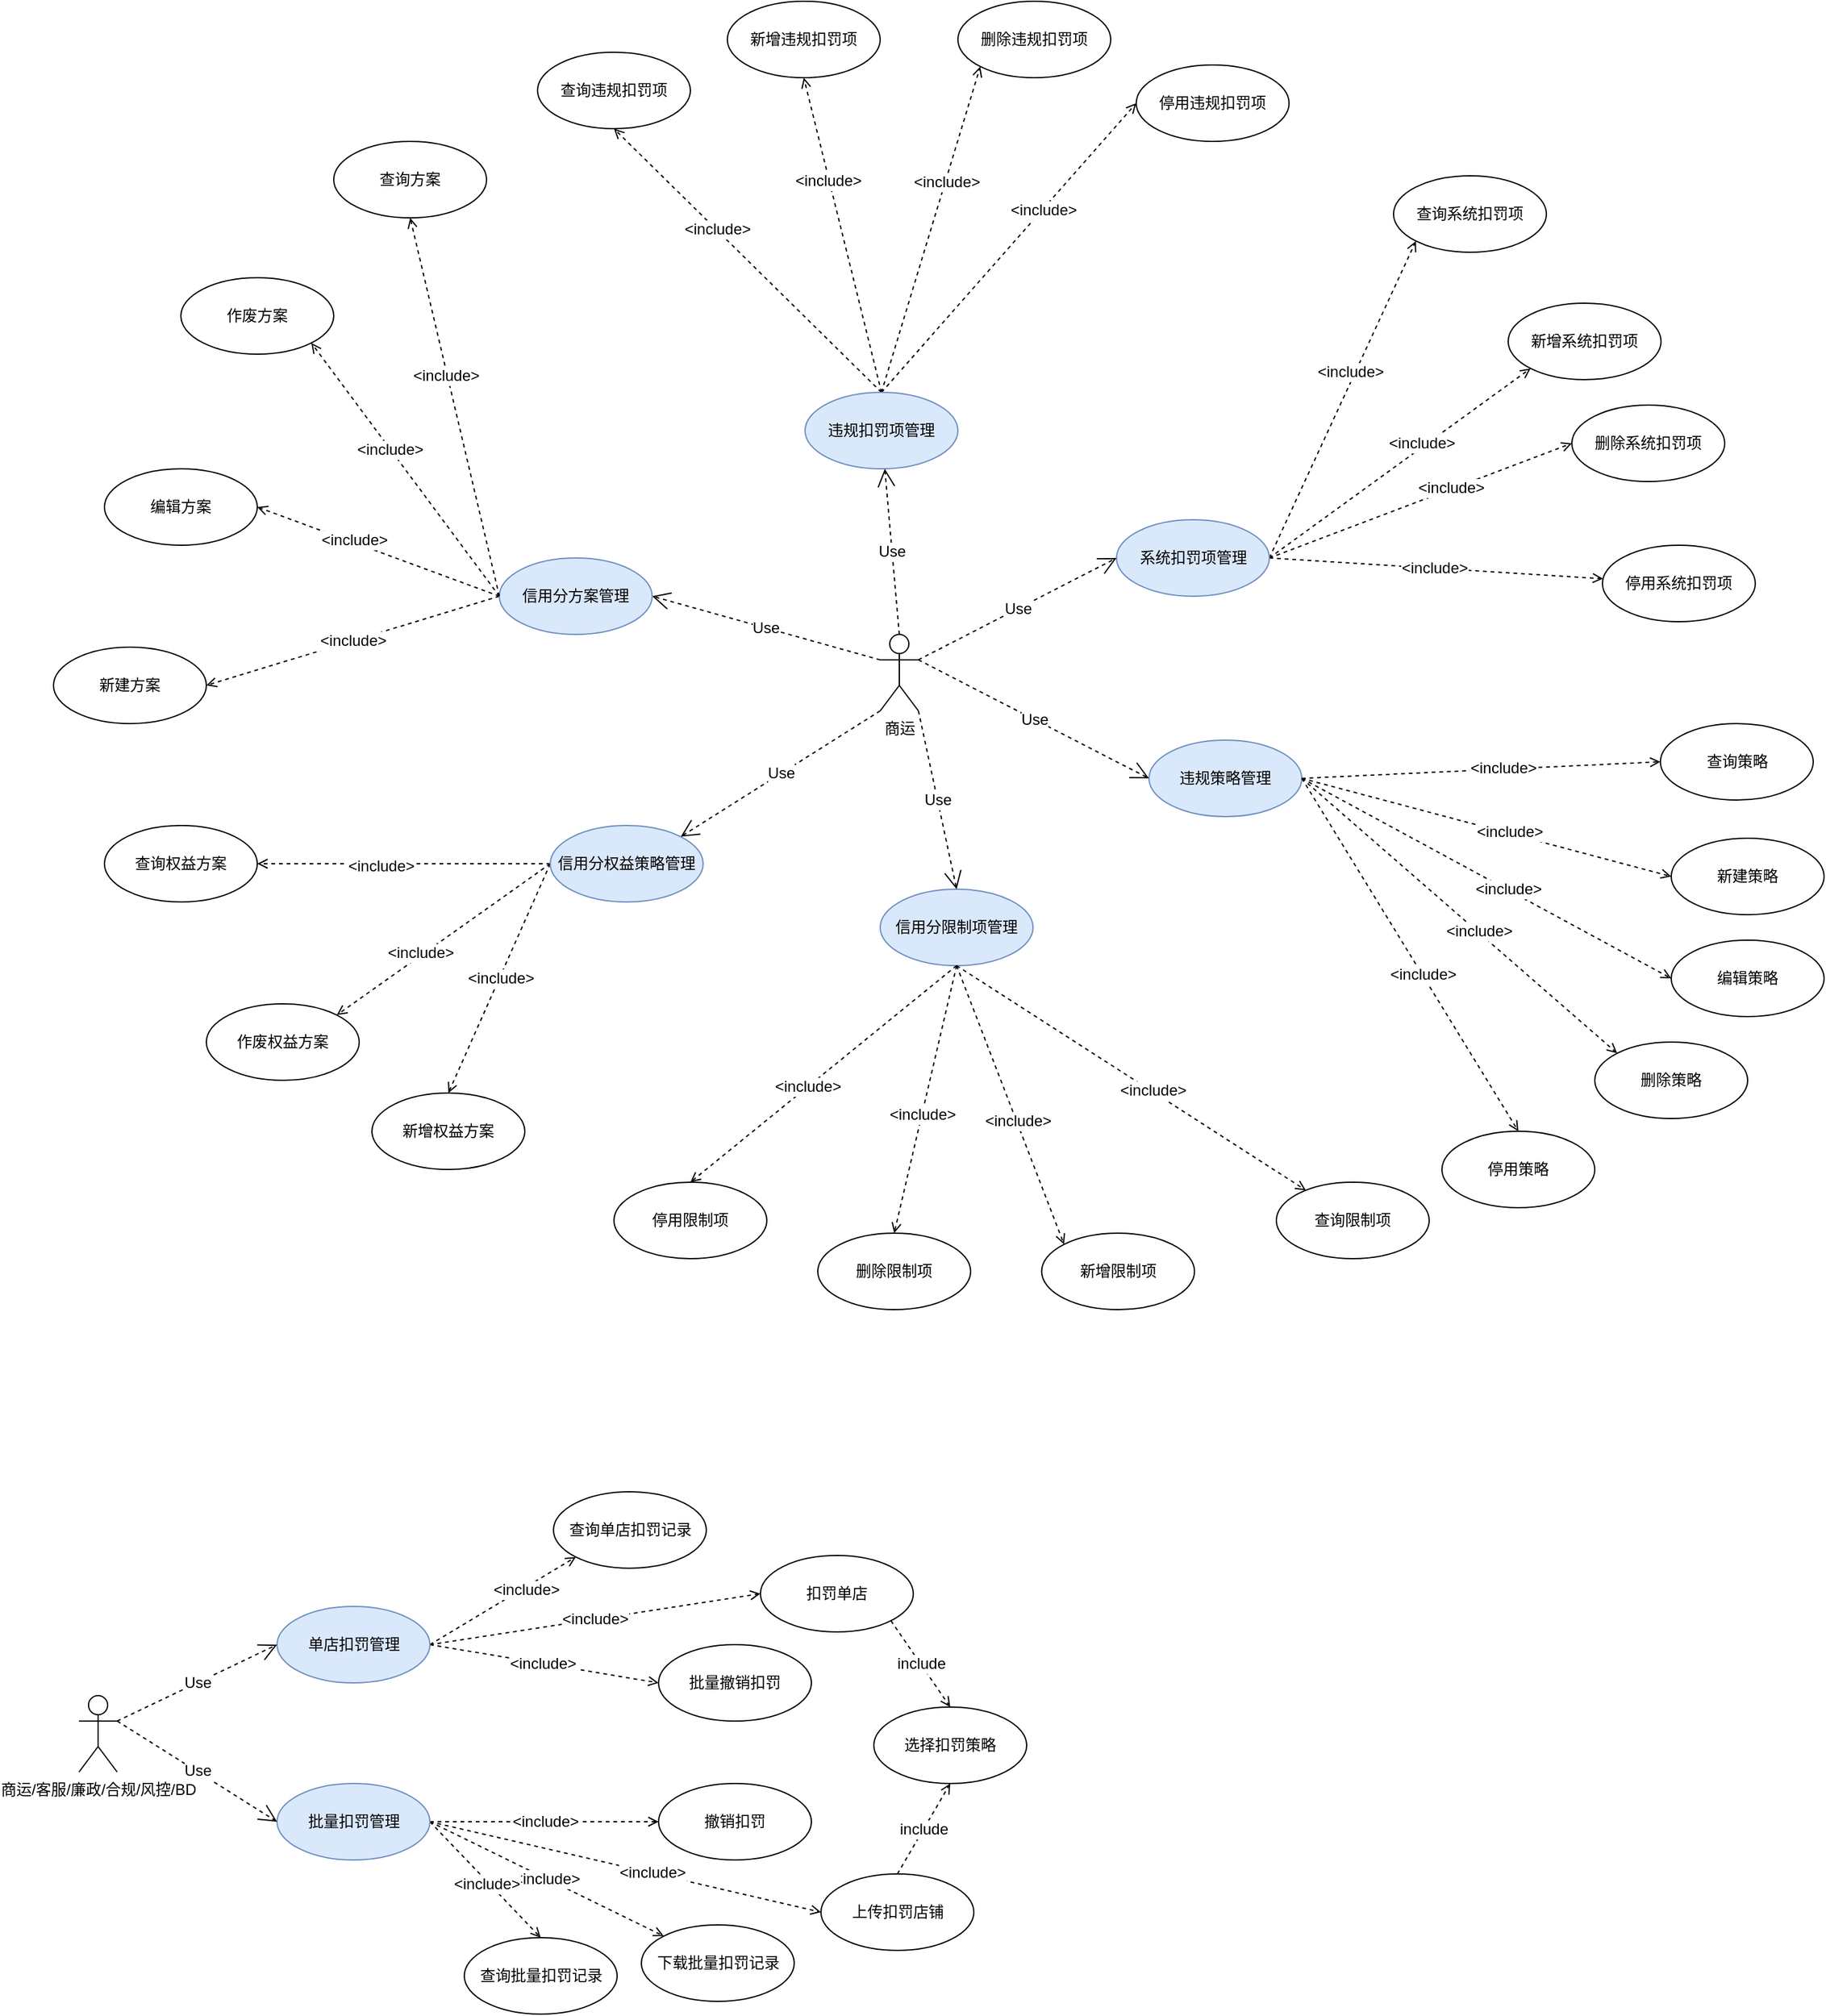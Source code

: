 <mxfile version="13.3.1" type="github" pages="4">
  <diagram id="pA3Y6Cr9iSXV0PsNSo0h" name="用例图">
    <mxGraphModel dx="1882" dy="1630" grid="1" gridSize="10" guides="1" tooltips="1" connect="1" arrows="1" fold="1" page="1" pageScale="1" pageWidth="827" pageHeight="1169" math="0" shadow="0">
      <root>
        <mxCell id="8gxeDUCPJQTdJwg4qx2r-0" />
        <mxCell id="8gxeDUCPJQTdJwg4qx2r-1" parent="8gxeDUCPJQTdJwg4qx2r-0" />
        <mxCell id="8gxeDUCPJQTdJwg4qx2r-2" value="商运/客服/廉政/合规/风控/BD" style="shape=umlActor;verticalLabelPosition=bottom;labelBackgroundColor=#ffffff;verticalAlign=top;html=1;outlineConnect=0;glass=0;comic=0;strokeColor=#000000;fontSize=12;fontColor=#000000;" parent="8gxeDUCPJQTdJwg4qx2r-1" vertex="1">
          <mxGeometry x="-750" y="210" width="30" height="60" as="geometry" />
        </mxCell>
        <mxCell id="8gxeDUCPJQTdJwg4qx2r-3" value="商运" style="shape=umlActor;verticalLabelPosition=bottom;labelBackgroundColor=#ffffff;verticalAlign=top;html=1;outlineConnect=0;glass=0;comic=0;strokeColor=#000000;fontSize=12;fontColor=#000000;" parent="8gxeDUCPJQTdJwg4qx2r-1" vertex="1">
          <mxGeometry x="-121" y="-623" width="30" height="60" as="geometry" />
        </mxCell>
        <mxCell id="8gxeDUCPJQTdJwg4qx2r-59" style="edgeStyle=none;rounded=0;orthogonalLoop=1;jettySize=auto;html=1;exitX=1;exitY=0.5;exitDx=0;exitDy=0;entryX=0;entryY=1;entryDx=0;entryDy=0;dashed=1;startArrow=none;startFill=0;endArrow=open;endFill=0;fontSize=12;fontColor=#000000;" parent="8gxeDUCPJQTdJwg4qx2r-1" source="8gxeDUCPJQTdJwg4qx2r-4" target="8gxeDUCPJQTdJwg4qx2r-9" edge="1">
          <mxGeometry relative="1" as="geometry" />
        </mxCell>
        <mxCell id="8gxeDUCPJQTdJwg4qx2r-60" value="&amp;lt;include&amp;gt;" style="edgeLabel;html=1;align=center;verticalAlign=middle;resizable=0;points=[];fontSize=12;fontColor=#000000;" parent="8gxeDUCPJQTdJwg4qx2r-59" vertex="1" connectable="0">
          <mxGeometry x="0.295" y="-2" relative="1" as="geometry">
            <mxPoint as="offset" />
          </mxGeometry>
        </mxCell>
        <mxCell id="8gxeDUCPJQTdJwg4qx2r-67" value="&amp;lt;include&amp;gt;" style="edgeStyle=none;rounded=0;orthogonalLoop=1;jettySize=auto;html=1;exitX=1;exitY=0.5;exitDx=0;exitDy=0;entryX=0;entryY=0.5;entryDx=0;entryDy=0;dashed=1;startArrow=none;startFill=0;endArrow=open;endFill=0;fontSize=12;fontColor=#000000;" parent="8gxeDUCPJQTdJwg4qx2r-1" source="8gxeDUCPJQTdJwg4qx2r-4" target="8gxeDUCPJQTdJwg4qx2r-58" edge="1">
          <mxGeometry relative="1" as="geometry" />
        </mxCell>
        <mxCell id="8gxeDUCPJQTdJwg4qx2r-68" style="edgeStyle=none;rounded=0;orthogonalLoop=1;jettySize=auto;html=1;exitX=1;exitY=0.5;exitDx=0;exitDy=0;entryX=0;entryY=0.5;entryDx=0;entryDy=0;dashed=1;startArrow=none;startFill=0;endArrow=open;endFill=0;fontSize=12;fontColor=#000000;" parent="8gxeDUCPJQTdJwg4qx2r-1" source="8gxeDUCPJQTdJwg4qx2r-4" target="8gxeDUCPJQTdJwg4qx2r-57" edge="1">
          <mxGeometry relative="1" as="geometry" />
        </mxCell>
        <mxCell id="8gxeDUCPJQTdJwg4qx2r-69" value="&amp;lt;include&amp;gt;" style="edgeLabel;html=1;align=center;verticalAlign=middle;resizable=0;points=[];fontSize=12;fontColor=#000000;" parent="8gxeDUCPJQTdJwg4qx2r-68" vertex="1" connectable="0">
          <mxGeometry x="-0.015" relative="1" as="geometry">
            <mxPoint as="offset" />
          </mxGeometry>
        </mxCell>
        <mxCell id="8gxeDUCPJQTdJwg4qx2r-4" value="单店扣罚管理" style="ellipse;whiteSpace=wrap;html=1;glass=0;comic=0;strokeColor=#6c8ebf;fontSize=12;fillColor=#dae8fc;" parent="8gxeDUCPJQTdJwg4qx2r-1" vertex="1">
          <mxGeometry x="-594.5" y="140" width="120" height="60" as="geometry" />
        </mxCell>
        <mxCell id="8gxeDUCPJQTdJwg4qx2r-63" value="&amp;lt;include&amp;gt;" style="edgeStyle=none;rounded=0;orthogonalLoop=1;jettySize=auto;html=1;exitX=1;exitY=0.5;exitDx=0;exitDy=0;entryX=0;entryY=0.5;entryDx=0;entryDy=0;dashed=1;startArrow=none;startFill=0;endArrow=open;endFill=0;fontSize=12;fontColor=#000000;" parent="8gxeDUCPJQTdJwg4qx2r-1" source="8gxeDUCPJQTdJwg4qx2r-5" target="8gxeDUCPJQTdJwg4qx2r-61" edge="1">
          <mxGeometry relative="1" as="geometry" />
        </mxCell>
        <mxCell id="8gxeDUCPJQTdJwg4qx2r-64" value="&amp;lt;include&amp;gt;" style="edgeStyle=none;rounded=0;orthogonalLoop=1;jettySize=auto;html=1;exitX=1;exitY=0.5;exitDx=0;exitDy=0;entryX=0;entryY=0;entryDx=0;entryDy=0;dashed=1;startArrow=none;startFill=0;endArrow=open;endFill=0;fontSize=12;fontColor=#000000;" parent="8gxeDUCPJQTdJwg4qx2r-1" source="8gxeDUCPJQTdJwg4qx2r-5" target="8gxeDUCPJQTdJwg4qx2r-17" edge="1">
          <mxGeometry relative="1" as="geometry" />
        </mxCell>
        <mxCell id="8gxeDUCPJQTdJwg4qx2r-65" style="edgeStyle=none;rounded=0;orthogonalLoop=1;jettySize=auto;html=1;exitX=1;exitY=0.5;exitDx=0;exitDy=0;entryX=0.5;entryY=0;entryDx=0;entryDy=0;dashed=1;startArrow=none;startFill=0;endArrow=open;endFill=0;fontSize=12;fontColor=#000000;" parent="8gxeDUCPJQTdJwg4qx2r-1" source="8gxeDUCPJQTdJwg4qx2r-5" target="8gxeDUCPJQTdJwg4qx2r-10" edge="1">
          <mxGeometry relative="1" as="geometry" />
        </mxCell>
        <mxCell id="8gxeDUCPJQTdJwg4qx2r-66" value="&amp;lt;include&amp;gt;" style="edgeLabel;html=1;align=center;verticalAlign=middle;resizable=0;points=[];fontSize=12;fontColor=#000000;" parent="8gxeDUCPJQTdJwg4qx2r-65" vertex="1" connectable="0">
          <mxGeometry x="0.045" y="-2" relative="1" as="geometry">
            <mxPoint as="offset" />
          </mxGeometry>
        </mxCell>
        <mxCell id="8gxeDUCPJQTdJwg4qx2r-71" style="edgeStyle=none;rounded=0;orthogonalLoop=1;jettySize=auto;html=1;exitX=1;exitY=0.5;exitDx=0;exitDy=0;entryX=0;entryY=0.5;entryDx=0;entryDy=0;dashed=1;startArrow=none;startFill=0;endArrow=open;endFill=0;fontSize=12;fontColor=#000000;" parent="8gxeDUCPJQTdJwg4qx2r-1" source="8gxeDUCPJQTdJwg4qx2r-5" target="8gxeDUCPJQTdJwg4qx2r-70" edge="1">
          <mxGeometry relative="1" as="geometry" />
        </mxCell>
        <mxCell id="8gxeDUCPJQTdJwg4qx2r-72" value="&amp;lt;include&amp;gt;" style="edgeLabel;html=1;align=center;verticalAlign=middle;resizable=0;points=[];fontSize=12;fontColor=#000000;" parent="8gxeDUCPJQTdJwg4qx2r-71" vertex="1" connectable="0">
          <mxGeometry x="0.133" relative="1" as="geometry">
            <mxPoint as="offset" />
          </mxGeometry>
        </mxCell>
        <mxCell id="8gxeDUCPJQTdJwg4qx2r-5" value="批量扣罚管理" style="ellipse;whiteSpace=wrap;html=1;glass=0;comic=0;strokeColor=#6c8ebf;fontSize=12;fillColor=#dae8fc;" parent="8gxeDUCPJQTdJwg4qx2r-1" vertex="1">
          <mxGeometry x="-594.5" y="279" width="120" height="60" as="geometry" />
        </mxCell>
        <mxCell id="8gxeDUCPJQTdJwg4qx2r-9" value="查询单店扣罚记录" style="ellipse;whiteSpace=wrap;html=1;glass=0;comic=0;strokeColor=#000000;fontSize=12;fontColor=#000000;" parent="8gxeDUCPJQTdJwg4qx2r-1" vertex="1">
          <mxGeometry x="-377.5" y="50" width="120" height="60" as="geometry" />
        </mxCell>
        <mxCell id="8gxeDUCPJQTdJwg4qx2r-10" value="查询批量扣罚记录" style="ellipse;whiteSpace=wrap;html=1;glass=0;comic=0;strokeColor=#000000;fontSize=12;fontColor=#000000;" parent="8gxeDUCPJQTdJwg4qx2r-1" vertex="1">
          <mxGeometry x="-447.5" y="400" width="120" height="60" as="geometry" />
        </mxCell>
        <mxCell id="8gxeDUCPJQTdJwg4qx2r-47" style="edgeStyle=none;rounded=0;orthogonalLoop=1;jettySize=auto;html=1;exitX=1;exitY=0.5;exitDx=0;exitDy=0;entryX=0;entryY=0.5;entryDx=0;entryDy=0;dashed=1;startArrow=none;startFill=0;endArrow=open;endFill=0;fontSize=12;fontColor=#000000;" parent="8gxeDUCPJQTdJwg4qx2r-1" source="8gxeDUCPJQTdJwg4qx2r-11" target="8gxeDUCPJQTdJwg4qx2r-43" edge="1">
          <mxGeometry relative="1" as="geometry" />
        </mxCell>
        <mxCell id="8gxeDUCPJQTdJwg4qx2r-48" value="&amp;lt;include&amp;gt;" style="edgeLabel;html=1;align=center;verticalAlign=middle;resizable=0;points=[];fontSize=12;fontColor=#000000;" parent="8gxeDUCPJQTdJwg4qx2r-47" vertex="1" connectable="0">
          <mxGeometry x="0.12" relative="1" as="geometry">
            <mxPoint y="-1" as="offset" />
          </mxGeometry>
        </mxCell>
        <mxCell id="8gxeDUCPJQTdJwg4qx2r-11" value="违规策略管理" style="ellipse;whiteSpace=wrap;html=1;glass=0;comic=0;strokeColor=#6c8ebf;fontSize=12;fillColor=#dae8fc;" parent="8gxeDUCPJQTdJwg4qx2r-1" vertex="1">
          <mxGeometry x="90" y="-540" width="120" height="60" as="geometry" />
        </mxCell>
        <mxCell id="8gxeDUCPJQTdJwg4qx2r-13" value="Use" style="endArrow=open;endSize=12;dashed=1;html=1;fontSize=12;fontColor=#000000;exitX=1;exitY=0.333;exitDx=0;exitDy=0;exitPerimeter=0;entryX=0;entryY=0.5;entryDx=0;entryDy=0;" parent="8gxeDUCPJQTdJwg4qx2r-1" source="8gxeDUCPJQTdJwg4qx2r-2" target="8gxeDUCPJQTdJwg4qx2r-4" edge="1">
          <mxGeometry width="160" relative="1" as="geometry">
            <mxPoint x="-430" y="130" as="sourcePoint" />
            <mxPoint x="-340" y="110" as="targetPoint" />
          </mxGeometry>
        </mxCell>
        <mxCell id="8gxeDUCPJQTdJwg4qx2r-15" value="查询系统扣罚项" style="ellipse;whiteSpace=wrap;html=1;glass=0;comic=0;strokeColor=#000000;fontSize=12;fontColor=#000000;" parent="8gxeDUCPJQTdJwg4qx2r-1" vertex="1">
          <mxGeometry x="282" y="-983" width="120" height="60" as="geometry" />
        </mxCell>
        <mxCell id="8gxeDUCPJQTdJwg4qx2r-16" value="新增违规扣罚项" style="ellipse;whiteSpace=wrap;html=1;glass=0;comic=0;strokeColor=#000000;fontSize=12;fontColor=#000000;" parent="8gxeDUCPJQTdJwg4qx2r-1" vertex="1">
          <mxGeometry x="-241" y="-1120" width="120" height="60" as="geometry" />
        </mxCell>
        <mxCell id="8gxeDUCPJQTdJwg4qx2r-17" value="下载批量扣罚记录" style="ellipse;whiteSpace=wrap;html=1;glass=0;comic=0;strokeColor=#000000;fontSize=12;fontColor=#000000;" parent="8gxeDUCPJQTdJwg4qx2r-1" vertex="1">
          <mxGeometry x="-308.5" y="390" width="120" height="60" as="geometry" />
        </mxCell>
        <mxCell id="8gxeDUCPJQTdJwg4qx2r-27" value="新建策略" style="ellipse;whiteSpace=wrap;html=1;glass=0;comic=0;strokeColor=#000000;fontSize=12;fontColor=#000000;" parent="8gxeDUCPJQTdJwg4qx2r-1" vertex="1">
          <mxGeometry x="500" y="-463" width="120" height="60" as="geometry" />
        </mxCell>
        <mxCell id="8gxeDUCPJQTdJwg4qx2r-30" value="Use" style="endArrow=open;endSize=12;dashed=1;html=1;fontSize=12;fontColor=#000000;exitX=1;exitY=0.333;exitDx=0;exitDy=0;exitPerimeter=0;entryX=0;entryY=0.5;entryDx=0;entryDy=0;" parent="8gxeDUCPJQTdJwg4qx2r-1" source="8gxeDUCPJQTdJwg4qx2r-3" target="8gxeDUCPJQTdJwg4qx2r-11" edge="1">
          <mxGeometry width="160" relative="1" as="geometry">
            <mxPoint x="-46" y="-583" as="sourcePoint" />
            <mxPoint x="66.574" y="-641.787" as="targetPoint" />
          </mxGeometry>
        </mxCell>
        <mxCell id="nU6UeOH-ZUp7_TGImlJo-22" style="edgeStyle=none;rounded=0;orthogonalLoop=1;jettySize=auto;html=1;exitX=0.5;exitY=0;exitDx=0;exitDy=0;entryX=0.5;entryY=1;entryDx=0;entryDy=0;dashed=1;startArrow=none;startFill=0;endArrow=open;endFill=0;fontSize=12;fontColor=#000000;" parent="8gxeDUCPJQTdJwg4qx2r-1" source="8gxeDUCPJQTdJwg4qx2r-31" target="nU6UeOH-ZUp7_TGImlJo-19" edge="1">
          <mxGeometry relative="1" as="geometry" />
        </mxCell>
        <mxCell id="nU6UeOH-ZUp7_TGImlJo-33" value="&amp;lt;include&amp;gt;" style="edgeLabel;html=1;align=center;verticalAlign=middle;resizable=0;points=[];fontSize=12;fontColor=#000000;" parent="nU6UeOH-ZUp7_TGImlJo-22" vertex="1" connectable="0">
          <mxGeometry x="0.234" y="-1" relative="1" as="geometry">
            <mxPoint as="offset" />
          </mxGeometry>
        </mxCell>
        <mxCell id="nU6UeOH-ZUp7_TGImlJo-23" style="edgeStyle=none;rounded=0;orthogonalLoop=1;jettySize=auto;html=1;exitX=0.5;exitY=0;exitDx=0;exitDy=0;entryX=0.5;entryY=1;entryDx=0;entryDy=0;dashed=1;startArrow=none;startFill=0;endArrow=open;endFill=0;fontSize=12;fontColor=#000000;" parent="8gxeDUCPJQTdJwg4qx2r-1" source="8gxeDUCPJQTdJwg4qx2r-31" target="8gxeDUCPJQTdJwg4qx2r-16" edge="1">
          <mxGeometry relative="1" as="geometry" />
        </mxCell>
        <mxCell id="nU6UeOH-ZUp7_TGImlJo-34" value="&amp;lt;include&amp;gt;" style="edgeLabel;html=1;align=center;verticalAlign=middle;resizable=0;points=[];fontSize=12;fontColor=#000000;" parent="nU6UeOH-ZUp7_TGImlJo-23" vertex="1" connectable="0">
          <mxGeometry x="0.345" y="1" relative="1" as="geometry">
            <mxPoint as="offset" />
          </mxGeometry>
        </mxCell>
        <mxCell id="nU6UeOH-ZUp7_TGImlJo-24" style="edgeStyle=none;rounded=0;orthogonalLoop=1;jettySize=auto;html=1;exitX=0.5;exitY=0;exitDx=0;exitDy=0;entryX=0;entryY=1;entryDx=0;entryDy=0;dashed=1;startArrow=none;startFill=0;endArrow=open;endFill=0;fontSize=12;fontColor=#000000;" parent="8gxeDUCPJQTdJwg4qx2r-1" source="8gxeDUCPJQTdJwg4qx2r-31" target="nU6UeOH-ZUp7_TGImlJo-20" edge="1">
          <mxGeometry relative="1" as="geometry" />
        </mxCell>
        <mxCell id="nU6UeOH-ZUp7_TGImlJo-35" value="&amp;lt;include&amp;gt;" style="edgeLabel;html=1;align=center;verticalAlign=middle;resizable=0;points=[];fontSize=12;fontColor=#000000;" parent="nU6UeOH-ZUp7_TGImlJo-24" vertex="1" connectable="0">
          <mxGeometry x="0.29" y="-1" relative="1" as="geometry">
            <mxPoint as="offset" />
          </mxGeometry>
        </mxCell>
        <mxCell id="nU6UeOH-ZUp7_TGImlJo-25" style="edgeStyle=none;rounded=0;orthogonalLoop=1;jettySize=auto;html=1;exitX=0.5;exitY=0;exitDx=0;exitDy=0;entryX=0;entryY=0.5;entryDx=0;entryDy=0;dashed=1;startArrow=none;startFill=0;endArrow=open;endFill=0;fontSize=12;fontColor=#000000;" parent="8gxeDUCPJQTdJwg4qx2r-1" source="8gxeDUCPJQTdJwg4qx2r-31" target="nU6UeOH-ZUp7_TGImlJo-21" edge="1">
          <mxGeometry relative="1" as="geometry" />
        </mxCell>
        <mxCell id="nU6UeOH-ZUp7_TGImlJo-36" value="&amp;lt;include&amp;gt;" style="edgeLabel;html=1;align=center;verticalAlign=middle;resizable=0;points=[];fontSize=12;fontColor=#000000;" parent="nU6UeOH-ZUp7_TGImlJo-25" vertex="1" connectable="0">
          <mxGeometry x="0.266" relative="1" as="geometry">
            <mxPoint as="offset" />
          </mxGeometry>
        </mxCell>
        <mxCell id="8gxeDUCPJQTdJwg4qx2r-31" value="违规扣罚项管理" style="ellipse;whiteSpace=wrap;html=1;glass=0;comic=0;strokeColor=#6c8ebf;fontSize=12;fillColor=#dae8fc;" parent="8gxeDUCPJQTdJwg4qx2r-1" vertex="1">
          <mxGeometry x="-180" y="-813" width="120" height="60" as="geometry" />
        </mxCell>
        <mxCell id="nU6UeOH-ZUp7_TGImlJo-29" style="edgeStyle=none;rounded=0;orthogonalLoop=1;jettySize=auto;html=1;exitX=1;exitY=0.5;exitDx=0;exitDy=0;entryX=0;entryY=1;entryDx=0;entryDy=0;dashed=1;startArrow=none;startFill=0;endArrow=open;endFill=0;fontSize=12;fontColor=#000000;" parent="8gxeDUCPJQTdJwg4qx2r-1" source="8gxeDUCPJQTdJwg4qx2r-32" target="8gxeDUCPJQTdJwg4qx2r-15" edge="1">
          <mxGeometry relative="1" as="geometry" />
        </mxCell>
        <mxCell id="nU6UeOH-ZUp7_TGImlJo-37" value="&amp;lt;include&amp;gt;" style="edgeLabel;html=1;align=center;verticalAlign=middle;resizable=0;points=[];fontSize=12;fontColor=#000000;" parent="nU6UeOH-ZUp7_TGImlJo-29" vertex="1" connectable="0">
          <mxGeometry x="0.165" y="3" relative="1" as="geometry">
            <mxPoint x="-1" as="offset" />
          </mxGeometry>
        </mxCell>
        <mxCell id="nU6UeOH-ZUp7_TGImlJo-30" style="edgeStyle=none;rounded=0;orthogonalLoop=1;jettySize=auto;html=1;exitX=1;exitY=0.5;exitDx=0;exitDy=0;entryX=0;entryY=1;entryDx=0;entryDy=0;dashed=1;startArrow=none;startFill=0;endArrow=open;endFill=0;fontSize=12;fontColor=#000000;" parent="8gxeDUCPJQTdJwg4qx2r-1" source="8gxeDUCPJQTdJwg4qx2r-32" target="nU6UeOH-ZUp7_TGImlJo-26" edge="1">
          <mxGeometry relative="1" as="geometry" />
        </mxCell>
        <mxCell id="nU6UeOH-ZUp7_TGImlJo-38" value="&amp;lt;include&amp;gt;" style="edgeLabel;html=1;align=center;verticalAlign=middle;resizable=0;points=[];fontSize=12;fontColor=#000000;" parent="nU6UeOH-ZUp7_TGImlJo-30" vertex="1" connectable="0">
          <mxGeometry x="0.185" y="3" relative="1" as="geometry">
            <mxPoint as="offset" />
          </mxGeometry>
        </mxCell>
        <mxCell id="nU6UeOH-ZUp7_TGImlJo-31" style="edgeStyle=none;rounded=0;orthogonalLoop=1;jettySize=auto;html=1;exitX=1;exitY=0.5;exitDx=0;exitDy=0;entryX=0;entryY=0.5;entryDx=0;entryDy=0;dashed=1;startArrow=none;startFill=0;endArrow=open;endFill=0;fontSize=12;fontColor=#000000;" parent="8gxeDUCPJQTdJwg4qx2r-1" source="8gxeDUCPJQTdJwg4qx2r-32" target="nU6UeOH-ZUp7_TGImlJo-28" edge="1">
          <mxGeometry relative="1" as="geometry" />
        </mxCell>
        <mxCell id="nU6UeOH-ZUp7_TGImlJo-39" value="&amp;lt;include&amp;gt;" style="edgeLabel;html=1;align=center;verticalAlign=middle;resizable=0;points=[];fontSize=12;fontColor=#000000;" parent="nU6UeOH-ZUp7_TGImlJo-31" vertex="1" connectable="0">
          <mxGeometry x="0.203" y="1" relative="1" as="geometry">
            <mxPoint as="offset" />
          </mxGeometry>
        </mxCell>
        <mxCell id="nU6UeOH-ZUp7_TGImlJo-32" style="edgeStyle=none;rounded=0;orthogonalLoop=1;jettySize=auto;html=1;exitX=1;exitY=0.5;exitDx=0;exitDy=0;dashed=1;startArrow=none;startFill=0;endArrow=open;endFill=0;fontSize=12;fontColor=#000000;" parent="8gxeDUCPJQTdJwg4qx2r-1" source="8gxeDUCPJQTdJwg4qx2r-32" target="nU6UeOH-ZUp7_TGImlJo-27" edge="1">
          <mxGeometry relative="1" as="geometry" />
        </mxCell>
        <mxCell id="nU6UeOH-ZUp7_TGImlJo-40" value="&amp;lt;include&amp;gt;" style="edgeLabel;html=1;align=center;verticalAlign=middle;resizable=0;points=[];fontSize=12;fontColor=#000000;" parent="nU6UeOH-ZUp7_TGImlJo-32" vertex="1" connectable="0">
          <mxGeometry x="-0.008" relative="1" as="geometry">
            <mxPoint as="offset" />
          </mxGeometry>
        </mxCell>
        <mxCell id="8gxeDUCPJQTdJwg4qx2r-32" value="系统扣罚项管理" style="ellipse;whiteSpace=wrap;html=1;glass=0;comic=0;strokeColor=#6c8ebf;fontSize=12;fillColor=#dae8fc;" parent="8gxeDUCPJQTdJwg4qx2r-1" vertex="1">
          <mxGeometry x="64.5" y="-713" width="120" height="60" as="geometry" />
        </mxCell>
        <mxCell id="8gxeDUCPJQTdJwg4qx2r-34" value="Use" style="endArrow=open;endSize=12;dashed=1;html=1;fontSize=12;fontColor=#000000;exitX=0.5;exitY=0;exitDx=0;exitDy=0;exitPerimeter=0;" parent="8gxeDUCPJQTdJwg4qx2r-1" source="8gxeDUCPJQTdJwg4qx2r-3" target="8gxeDUCPJQTdJwg4qx2r-31" edge="1">
          <mxGeometry width="160" relative="1" as="geometry">
            <mxPoint x="-41" y="-603" as="sourcePoint" />
            <mxPoint x="219" y="-543" as="targetPoint" />
          </mxGeometry>
        </mxCell>
        <mxCell id="8gxeDUCPJQTdJwg4qx2r-35" value="Use" style="endArrow=open;endSize=12;dashed=1;html=1;fontSize=12;fontColor=#000000;entryX=0;entryY=0.5;entryDx=0;entryDy=0;exitX=1;exitY=0.333;exitDx=0;exitDy=0;exitPerimeter=0;" parent="8gxeDUCPJQTdJwg4qx2r-1" source="8gxeDUCPJQTdJwg4qx2r-3" target="8gxeDUCPJQTdJwg4qx2r-32" edge="1">
          <mxGeometry width="160" relative="1" as="geometry">
            <mxPoint x="-21" y="-583" as="sourcePoint" />
            <mxPoint x="229" y="-533" as="targetPoint" />
          </mxGeometry>
        </mxCell>
        <mxCell id="8gxeDUCPJQTdJwg4qx2r-39" value="Use" style="endArrow=open;endSize=12;dashed=1;html=1;fontSize=12;fontColor=#000000;entryX=0;entryY=0.5;entryDx=0;entryDy=0;exitX=1;exitY=0.333;exitDx=0;exitDy=0;exitPerimeter=0;" parent="8gxeDUCPJQTdJwg4qx2r-1" source="8gxeDUCPJQTdJwg4qx2r-2" target="8gxeDUCPJQTdJwg4qx2r-5" edge="1">
          <mxGeometry width="160" relative="1" as="geometry">
            <mxPoint x="-720" y="230" as="sourcePoint" />
            <mxPoint x="-530" y="230" as="targetPoint" />
          </mxGeometry>
        </mxCell>
        <mxCell id="8gxeDUCPJQTdJwg4qx2r-43" value="查询策略" style="ellipse;whiteSpace=wrap;html=1;glass=0;comic=0;strokeColor=#000000;fontSize=12;fontColor=#000000;" parent="8gxeDUCPJQTdJwg4qx2r-1" vertex="1">
          <mxGeometry x="491.5" y="-553" width="120" height="60" as="geometry" />
        </mxCell>
        <mxCell id="8gxeDUCPJQTdJwg4qx2r-44" value="删除策略" style="ellipse;whiteSpace=wrap;html=1;glass=0;comic=0;strokeColor=#000000;fontSize=12;fontColor=#000000;" parent="8gxeDUCPJQTdJwg4qx2r-1" vertex="1">
          <mxGeometry x="440" y="-303" width="120" height="60" as="geometry" />
        </mxCell>
        <mxCell id="8gxeDUCPJQTdJwg4qx2r-45" value="编辑策略" style="ellipse;whiteSpace=wrap;html=1;glass=0;comic=0;strokeColor=#000000;fontSize=12;fontColor=#000000;" parent="8gxeDUCPJQTdJwg4qx2r-1" vertex="1">
          <mxGeometry x="500" y="-383" width="120" height="60" as="geometry" />
        </mxCell>
        <mxCell id="8gxeDUCPJQTdJwg4qx2r-46" value="停用策略" style="ellipse;whiteSpace=wrap;html=1;glass=0;comic=0;strokeColor=#000000;fontSize=12;fontColor=#000000;" parent="8gxeDUCPJQTdJwg4qx2r-1" vertex="1">
          <mxGeometry x="320" y="-233" width="120" height="60" as="geometry" />
        </mxCell>
        <mxCell id="8gxeDUCPJQTdJwg4qx2r-49" style="edgeStyle=none;rounded=0;orthogonalLoop=1;jettySize=auto;html=1;exitX=1;exitY=0.5;exitDx=0;exitDy=0;entryX=0;entryY=0.5;entryDx=0;entryDy=0;dashed=1;startArrow=none;startFill=0;endArrow=open;endFill=0;fontSize=12;fontColor=#000000;" parent="8gxeDUCPJQTdJwg4qx2r-1" source="8gxeDUCPJQTdJwg4qx2r-11" target="8gxeDUCPJQTdJwg4qx2r-27" edge="1">
          <mxGeometry relative="1" as="geometry">
            <mxPoint x="399" y="-453" as="sourcePoint" />
            <mxPoint x="426.574" y="-586.787" as="targetPoint" />
          </mxGeometry>
        </mxCell>
        <mxCell id="8gxeDUCPJQTdJwg4qx2r-50" value="&amp;lt;include&amp;gt;" style="edgeLabel;html=1;align=center;verticalAlign=middle;resizable=0;points=[];fontSize=12;fontColor=#000000;" parent="8gxeDUCPJQTdJwg4qx2r-49" vertex="1" connectable="0">
          <mxGeometry x="0.12" relative="1" as="geometry">
            <mxPoint y="-1" as="offset" />
          </mxGeometry>
        </mxCell>
        <mxCell id="8gxeDUCPJQTdJwg4qx2r-51" style="edgeStyle=none;rounded=0;orthogonalLoop=1;jettySize=auto;html=1;exitX=1;exitY=0.5;exitDx=0;exitDy=0;entryX=0;entryY=0.5;entryDx=0;entryDy=0;dashed=1;startArrow=none;startFill=0;endArrow=open;endFill=0;fontSize=12;fontColor=#000000;" parent="8gxeDUCPJQTdJwg4qx2r-1" source="8gxeDUCPJQTdJwg4qx2r-11" target="8gxeDUCPJQTdJwg4qx2r-45" edge="1">
          <mxGeometry relative="1" as="geometry">
            <mxPoint x="409" y="-443" as="sourcePoint" />
            <mxPoint x="436.574" y="-576.787" as="targetPoint" />
          </mxGeometry>
        </mxCell>
        <mxCell id="8gxeDUCPJQTdJwg4qx2r-52" value="&amp;lt;include&amp;gt;" style="edgeLabel;html=1;align=center;verticalAlign=middle;resizable=0;points=[];fontSize=12;fontColor=#000000;" parent="8gxeDUCPJQTdJwg4qx2r-51" vertex="1" connectable="0">
          <mxGeometry x="0.12" relative="1" as="geometry">
            <mxPoint y="-1" as="offset" />
          </mxGeometry>
        </mxCell>
        <mxCell id="8gxeDUCPJQTdJwg4qx2r-53" style="edgeStyle=none;rounded=0;orthogonalLoop=1;jettySize=auto;html=1;exitX=1;exitY=0.5;exitDx=0;exitDy=0;entryX=0;entryY=0;entryDx=0;entryDy=0;dashed=1;startArrow=none;startFill=0;endArrow=open;endFill=0;fontSize=12;fontColor=#000000;" parent="8gxeDUCPJQTdJwg4qx2r-1" source="8gxeDUCPJQTdJwg4qx2r-11" target="8gxeDUCPJQTdJwg4qx2r-44" edge="1">
          <mxGeometry relative="1" as="geometry">
            <mxPoint x="419" y="-433" as="sourcePoint" />
            <mxPoint x="446.574" y="-566.787" as="targetPoint" />
          </mxGeometry>
        </mxCell>
        <mxCell id="8gxeDUCPJQTdJwg4qx2r-54" value="&amp;lt;include&amp;gt;" style="edgeLabel;html=1;align=center;verticalAlign=middle;resizable=0;points=[];fontSize=12;fontColor=#000000;" parent="8gxeDUCPJQTdJwg4qx2r-53" vertex="1" connectable="0">
          <mxGeometry x="0.12" relative="1" as="geometry">
            <mxPoint y="-1" as="offset" />
          </mxGeometry>
        </mxCell>
        <mxCell id="8gxeDUCPJQTdJwg4qx2r-55" style="edgeStyle=none;rounded=0;orthogonalLoop=1;jettySize=auto;html=1;exitX=1;exitY=0.5;exitDx=0;exitDy=0;entryX=0.5;entryY=0;entryDx=0;entryDy=0;dashed=1;startArrow=none;startFill=0;endArrow=open;endFill=0;fontSize=12;fontColor=#000000;" parent="8gxeDUCPJQTdJwg4qx2r-1" source="8gxeDUCPJQTdJwg4qx2r-11" target="8gxeDUCPJQTdJwg4qx2r-46" edge="1">
          <mxGeometry relative="1" as="geometry">
            <mxPoint x="429" y="-423" as="sourcePoint" />
            <mxPoint x="456.574" y="-556.787" as="targetPoint" />
          </mxGeometry>
        </mxCell>
        <mxCell id="8gxeDUCPJQTdJwg4qx2r-56" value="&amp;lt;include&amp;gt;" style="edgeLabel;html=1;align=center;verticalAlign=middle;resizable=0;points=[];fontSize=12;fontColor=#000000;" parent="8gxeDUCPJQTdJwg4qx2r-55" vertex="1" connectable="0">
          <mxGeometry x="0.12" relative="1" as="geometry">
            <mxPoint y="-1" as="offset" />
          </mxGeometry>
        </mxCell>
        <mxCell id="8gxeDUCPJQTdJwg4qx2r-57" value="批量撤销扣罚" style="ellipse;whiteSpace=wrap;html=1;glass=0;comic=0;strokeColor=#000000;fontSize=12;fontColor=#000000;" parent="8gxeDUCPJQTdJwg4qx2r-1" vertex="1">
          <mxGeometry x="-295" y="170" width="120" height="60" as="geometry" />
        </mxCell>
        <mxCell id="nU6UeOH-ZUp7_TGImlJo-17" value="include" style="edgeStyle=none;rounded=0;orthogonalLoop=1;jettySize=auto;html=1;exitX=1;exitY=1;exitDx=0;exitDy=0;entryX=0.5;entryY=0;entryDx=0;entryDy=0;dashed=1;startArrow=none;startFill=0;endArrow=open;endFill=0;fontSize=12;fontColor=#000000;" parent="8gxeDUCPJQTdJwg4qx2r-1" source="8gxeDUCPJQTdJwg4qx2r-58" target="nU6UeOH-ZUp7_TGImlJo-15" edge="1">
          <mxGeometry relative="1" as="geometry" />
        </mxCell>
        <mxCell id="8gxeDUCPJQTdJwg4qx2r-58" value="扣罚单店" style="ellipse;whiteSpace=wrap;html=1;glass=0;comic=0;strokeColor=#000000;fontSize=12;fontColor=#000000;" parent="8gxeDUCPJQTdJwg4qx2r-1" vertex="1">
          <mxGeometry x="-215" y="100" width="120" height="60" as="geometry" />
        </mxCell>
        <mxCell id="8gxeDUCPJQTdJwg4qx2r-61" value="撤销扣罚" style="ellipse;whiteSpace=wrap;html=1;glass=0;comic=0;strokeColor=#000000;fontSize=12;fontColor=#000000;" parent="8gxeDUCPJQTdJwg4qx2r-1" vertex="1">
          <mxGeometry x="-295" y="279" width="120" height="60" as="geometry" />
        </mxCell>
        <mxCell id="nU6UeOH-ZUp7_TGImlJo-18" value="include" style="edgeStyle=none;rounded=0;orthogonalLoop=1;jettySize=auto;html=1;exitX=0.5;exitY=0;exitDx=0;exitDy=0;entryX=0.5;entryY=1;entryDx=0;entryDy=0;dashed=1;startArrow=none;startFill=0;endArrow=open;endFill=0;fontSize=12;fontColor=#000000;" parent="8gxeDUCPJQTdJwg4qx2r-1" source="8gxeDUCPJQTdJwg4qx2r-70" target="nU6UeOH-ZUp7_TGImlJo-15" edge="1">
          <mxGeometry relative="1" as="geometry" />
        </mxCell>
        <mxCell id="8gxeDUCPJQTdJwg4qx2r-70" value="上传扣罚店铺" style="ellipse;whiteSpace=wrap;html=1;glass=0;comic=0;strokeColor=#000000;fontSize=12;fontColor=#000000;" parent="8gxeDUCPJQTdJwg4qx2r-1" vertex="1">
          <mxGeometry x="-167.5" y="350" width="120" height="60" as="geometry" />
        </mxCell>
        <mxCell id="nU6UeOH-ZUp7_TGImlJo-0" value="信用分限制项管理" style="ellipse;whiteSpace=wrap;html=1;glass=0;comic=0;strokeColor=#6c8ebf;fontSize=12;fillColor=#dae8fc;" parent="8gxeDUCPJQTdJwg4qx2r-1" vertex="1">
          <mxGeometry x="-121" y="-423" width="120" height="60" as="geometry" />
        </mxCell>
        <mxCell id="nU6UeOH-ZUp7_TGImlJo-1" value="查询限制项" style="ellipse;whiteSpace=wrap;html=1;glass=0;comic=0;strokeColor=#000000;fontSize=12;fontColor=#000000;" parent="8gxeDUCPJQTdJwg4qx2r-1" vertex="1">
          <mxGeometry x="190" y="-193" width="120" height="60" as="geometry" />
        </mxCell>
        <mxCell id="nU6UeOH-ZUp7_TGImlJo-3" value="删除限制项" style="ellipse;whiteSpace=wrap;html=1;glass=0;comic=0;strokeColor=#000000;fontSize=12;fontColor=#000000;" parent="8gxeDUCPJQTdJwg4qx2r-1" vertex="1">
          <mxGeometry x="-170" y="-153" width="120" height="60" as="geometry" />
        </mxCell>
        <mxCell id="nU6UeOH-ZUp7_TGImlJo-4" value="新增限制项" style="ellipse;whiteSpace=wrap;html=1;glass=0;comic=0;strokeColor=#000000;fontSize=12;fontColor=#000000;" parent="8gxeDUCPJQTdJwg4qx2r-1" vertex="1">
          <mxGeometry x="5.75" y="-153" width="120" height="60" as="geometry" />
        </mxCell>
        <mxCell id="nU6UeOH-ZUp7_TGImlJo-5" value="Use" style="endArrow=open;endSize=12;dashed=1;html=1;fontSize=12;fontColor=#000000;exitX=1;exitY=1;exitDx=0;exitDy=0;exitPerimeter=0;entryX=0.5;entryY=0;entryDx=0;entryDy=0;" parent="8gxeDUCPJQTdJwg4qx2r-1" source="8gxeDUCPJQTdJwg4qx2r-3" target="nU6UeOH-ZUp7_TGImlJo-0" edge="1">
          <mxGeometry width="160" relative="1" as="geometry">
            <mxPoint x="-81" y="-593" as="sourcePoint" />
            <mxPoint x="166.574" y="-429.213" as="targetPoint" />
          </mxGeometry>
        </mxCell>
        <mxCell id="nU6UeOH-ZUp7_TGImlJo-6" value="停用限制项" style="ellipse;whiteSpace=wrap;html=1;glass=0;comic=0;strokeColor=#000000;fontSize=12;fontColor=#000000;" parent="8gxeDUCPJQTdJwg4qx2r-1" vertex="1">
          <mxGeometry x="-330" y="-193" width="120" height="60" as="geometry" />
        </mxCell>
        <mxCell id="nU6UeOH-ZUp7_TGImlJo-7" style="edgeStyle=none;rounded=0;orthogonalLoop=1;jettySize=auto;html=1;exitX=0.5;exitY=1;exitDx=0;exitDy=0;dashed=1;startArrow=none;startFill=0;endArrow=open;endFill=0;fontSize=12;fontColor=#000000;" parent="8gxeDUCPJQTdJwg4qx2r-1" source="nU6UeOH-ZUp7_TGImlJo-0" target="nU6UeOH-ZUp7_TGImlJo-1" edge="1">
          <mxGeometry relative="1" as="geometry">
            <mxPoint x="399" y="-553" as="sourcePoint" />
            <mxPoint x="459" y="-448" as="targetPoint" />
          </mxGeometry>
        </mxCell>
        <mxCell id="nU6UeOH-ZUp7_TGImlJo-8" value="&amp;lt;include&amp;gt;" style="edgeLabel;html=1;align=center;verticalAlign=middle;resizable=0;points=[];fontSize=12;fontColor=#000000;" parent="nU6UeOH-ZUp7_TGImlJo-7" vertex="1" connectable="0">
          <mxGeometry x="0.12" relative="1" as="geometry">
            <mxPoint y="-1" as="offset" />
          </mxGeometry>
        </mxCell>
        <mxCell id="nU6UeOH-ZUp7_TGImlJo-9" style="edgeStyle=none;rounded=0;orthogonalLoop=1;jettySize=auto;html=1;exitX=0.5;exitY=1;exitDx=0;exitDy=0;dashed=1;startArrow=none;startFill=0;endArrow=open;endFill=0;fontSize=12;fontColor=#000000;entryX=0;entryY=0;entryDx=0;entryDy=0;" parent="8gxeDUCPJQTdJwg4qx2r-1" source="nU6UeOH-ZUp7_TGImlJo-0" target="nU6UeOH-ZUp7_TGImlJo-4" edge="1">
          <mxGeometry relative="1" as="geometry">
            <mxPoint x="309" y="-318" as="sourcePoint" />
            <mxPoint x="509.698" y="-333.438" as="targetPoint" />
          </mxGeometry>
        </mxCell>
        <mxCell id="nU6UeOH-ZUp7_TGImlJo-10" value="&amp;lt;include&amp;gt;" style="edgeLabel;html=1;align=center;verticalAlign=middle;resizable=0;points=[];fontSize=12;fontColor=#000000;" parent="nU6UeOH-ZUp7_TGImlJo-9" vertex="1" connectable="0">
          <mxGeometry x="0.12" relative="1" as="geometry">
            <mxPoint y="-1" as="offset" />
          </mxGeometry>
        </mxCell>
        <mxCell id="nU6UeOH-ZUp7_TGImlJo-11" style="edgeStyle=none;rounded=0;orthogonalLoop=1;jettySize=auto;html=1;exitX=0.5;exitY=1;exitDx=0;exitDy=0;dashed=1;startArrow=none;startFill=0;endArrow=open;endFill=0;fontSize=12;fontColor=#000000;entryX=0.5;entryY=0;entryDx=0;entryDy=0;" parent="8gxeDUCPJQTdJwg4qx2r-1" source="nU6UeOH-ZUp7_TGImlJo-0" target="nU6UeOH-ZUp7_TGImlJo-3" edge="1">
          <mxGeometry relative="1" as="geometry">
            <mxPoint x="319" y="-308" as="sourcePoint" />
            <mxPoint x="519.698" y="-323.438" as="targetPoint" />
          </mxGeometry>
        </mxCell>
        <mxCell id="nU6UeOH-ZUp7_TGImlJo-12" value="&amp;lt;include&amp;gt;" style="edgeLabel;html=1;align=center;verticalAlign=middle;resizable=0;points=[];fontSize=12;fontColor=#000000;" parent="nU6UeOH-ZUp7_TGImlJo-11" vertex="1" connectable="0">
          <mxGeometry x="0.12" relative="1" as="geometry">
            <mxPoint y="-1" as="offset" />
          </mxGeometry>
        </mxCell>
        <mxCell id="nU6UeOH-ZUp7_TGImlJo-13" style="edgeStyle=none;rounded=0;orthogonalLoop=1;jettySize=auto;html=1;exitX=0.5;exitY=1;exitDx=0;exitDy=0;dashed=1;startArrow=none;startFill=0;endArrow=open;endFill=0;fontSize=12;fontColor=#000000;entryX=0.5;entryY=0;entryDx=0;entryDy=0;" parent="8gxeDUCPJQTdJwg4qx2r-1" source="nU6UeOH-ZUp7_TGImlJo-0" target="nU6UeOH-ZUp7_TGImlJo-6" edge="1">
          <mxGeometry relative="1" as="geometry">
            <mxPoint x="329" y="-298" as="sourcePoint" />
            <mxPoint x="529.698" y="-313.438" as="targetPoint" />
          </mxGeometry>
        </mxCell>
        <mxCell id="nU6UeOH-ZUp7_TGImlJo-14" value="&amp;lt;include&amp;gt;" style="edgeLabel;html=1;align=center;verticalAlign=middle;resizable=0;points=[];fontSize=12;fontColor=#000000;" parent="nU6UeOH-ZUp7_TGImlJo-13" vertex="1" connectable="0">
          <mxGeometry x="0.12" relative="1" as="geometry">
            <mxPoint y="-1" as="offset" />
          </mxGeometry>
        </mxCell>
        <mxCell id="nU6UeOH-ZUp7_TGImlJo-15" value="选择扣罚策略" style="ellipse;whiteSpace=wrap;html=1;glass=0;comic=0;strokeColor=#000000;fontSize=12;fontColor=#000000;" parent="8gxeDUCPJQTdJwg4qx2r-1" vertex="1">
          <mxGeometry x="-126" y="219" width="120" height="60" as="geometry" />
        </mxCell>
        <mxCell id="nU6UeOH-ZUp7_TGImlJo-19" value="查询违规扣罚项" style="ellipse;whiteSpace=wrap;html=1;glass=0;comic=0;strokeColor=#000000;fontSize=12;fontColor=#000000;" parent="8gxeDUCPJQTdJwg4qx2r-1" vertex="1">
          <mxGeometry x="-390" y="-1080" width="120" height="60" as="geometry" />
        </mxCell>
        <mxCell id="nU6UeOH-ZUp7_TGImlJo-20" value="删除违规扣罚项" style="ellipse;whiteSpace=wrap;html=1;glass=0;comic=0;strokeColor=#000000;fontSize=12;fontColor=#000000;" parent="8gxeDUCPJQTdJwg4qx2r-1" vertex="1">
          <mxGeometry x="-60" y="-1120" width="120" height="60" as="geometry" />
        </mxCell>
        <mxCell id="nU6UeOH-ZUp7_TGImlJo-21" value="停用违规扣罚项" style="ellipse;whiteSpace=wrap;html=1;glass=0;comic=0;strokeColor=#000000;fontSize=12;fontColor=#000000;" parent="8gxeDUCPJQTdJwg4qx2r-1" vertex="1">
          <mxGeometry x="80" y="-1070" width="120" height="60" as="geometry" />
        </mxCell>
        <mxCell id="nU6UeOH-ZUp7_TGImlJo-26" value="新增系统扣罚项" style="ellipse;whiteSpace=wrap;html=1;glass=0;comic=0;strokeColor=#000000;fontSize=12;fontColor=#000000;" parent="8gxeDUCPJQTdJwg4qx2r-1" vertex="1">
          <mxGeometry x="372" y="-883" width="120" height="60" as="geometry" />
        </mxCell>
        <mxCell id="nU6UeOH-ZUp7_TGImlJo-27" value="停用系统扣罚项" style="ellipse;whiteSpace=wrap;html=1;glass=0;comic=0;strokeColor=#000000;fontSize=12;fontColor=#000000;" parent="8gxeDUCPJQTdJwg4qx2r-1" vertex="1">
          <mxGeometry x="446" y="-693" width="120" height="60" as="geometry" />
        </mxCell>
        <mxCell id="nU6UeOH-ZUp7_TGImlJo-28" value="删除系统扣罚项" style="ellipse;whiteSpace=wrap;html=1;glass=0;comic=0;strokeColor=#000000;fontSize=12;fontColor=#000000;" parent="8gxeDUCPJQTdJwg4qx2r-1" vertex="1">
          <mxGeometry x="422" y="-803" width="120" height="60" as="geometry" />
        </mxCell>
        <mxCell id="nU6UeOH-ZUp7_TGImlJo-47" style="edgeStyle=none;rounded=0;orthogonalLoop=1;jettySize=auto;html=1;exitX=0;exitY=0.5;exitDx=0;exitDy=0;entryX=0.5;entryY=0;entryDx=0;entryDy=0;dashed=1;startArrow=none;startFill=0;endArrow=open;endFill=0;fontSize=12;fontColor=#000000;" parent="8gxeDUCPJQTdJwg4qx2r-1" source="nU6UeOH-ZUp7_TGImlJo-41" target="nU6UeOH-ZUp7_TGImlJo-45" edge="1">
          <mxGeometry relative="1" as="geometry" />
        </mxCell>
        <mxCell id="nU6UeOH-ZUp7_TGImlJo-51" value="&amp;lt;include&amp;gt;" style="edgeLabel;html=1;align=center;verticalAlign=middle;resizable=0;points=[];fontSize=12;fontColor=#000000;" parent="nU6UeOH-ZUp7_TGImlJo-47" vertex="1" connectable="0">
          <mxGeometry x="0.004" y="1" relative="1" as="geometry">
            <mxPoint y="-1" as="offset" />
          </mxGeometry>
        </mxCell>
        <mxCell id="nU6UeOH-ZUp7_TGImlJo-48" style="edgeStyle=none;rounded=0;orthogonalLoop=1;jettySize=auto;html=1;exitX=0;exitY=0.5;exitDx=0;exitDy=0;entryX=1;entryY=0;entryDx=0;entryDy=0;dashed=1;startArrow=none;startFill=0;endArrow=open;endFill=0;fontSize=12;fontColor=#000000;" parent="8gxeDUCPJQTdJwg4qx2r-1" source="nU6UeOH-ZUp7_TGImlJo-41" target="nU6UeOH-ZUp7_TGImlJo-46" edge="1">
          <mxGeometry relative="1" as="geometry" />
        </mxCell>
        <mxCell id="nU6UeOH-ZUp7_TGImlJo-50" value="&amp;lt;include&amp;gt;" style="edgeLabel;html=1;align=center;verticalAlign=middle;resizable=0;points=[];fontSize=12;fontColor=#000000;" parent="nU6UeOH-ZUp7_TGImlJo-48" vertex="1" connectable="0">
          <mxGeometry x="0.209" y="-2" relative="1" as="geometry">
            <mxPoint as="offset" />
          </mxGeometry>
        </mxCell>
        <mxCell id="nU6UeOH-ZUp7_TGImlJo-49" style="edgeStyle=none;rounded=0;orthogonalLoop=1;jettySize=auto;html=1;exitX=0;exitY=0.5;exitDx=0;exitDy=0;entryX=1;entryY=0.5;entryDx=0;entryDy=0;dashed=1;startArrow=none;startFill=0;endArrow=open;endFill=0;fontSize=12;fontColor=#000000;" parent="8gxeDUCPJQTdJwg4qx2r-1" source="nU6UeOH-ZUp7_TGImlJo-41" target="nU6UeOH-ZUp7_TGImlJo-44" edge="1">
          <mxGeometry relative="1" as="geometry" />
        </mxCell>
        <mxCell id="nU6UeOH-ZUp7_TGImlJo-52" value="&amp;lt;include&amp;gt;" style="edgeLabel;html=1;align=center;verticalAlign=middle;resizable=0;points=[];fontSize=12;fontColor=#000000;" parent="nU6UeOH-ZUp7_TGImlJo-49" vertex="1" connectable="0">
          <mxGeometry x="0.168" y="2" relative="1" as="geometry">
            <mxPoint x="1" as="offset" />
          </mxGeometry>
        </mxCell>
        <mxCell id="nU6UeOH-ZUp7_TGImlJo-41" value="信用分权益策略管理" style="ellipse;whiteSpace=wrap;html=1;glass=0;comic=0;strokeColor=#6c8ebf;fontSize=12;fillColor=#dae8fc;" parent="8gxeDUCPJQTdJwg4qx2r-1" vertex="1">
          <mxGeometry x="-380" y="-473" width="120" height="60" as="geometry" />
        </mxCell>
        <mxCell id="nU6UeOH-ZUp7_TGImlJo-43" value="Use" style="endArrow=open;endSize=12;dashed=1;html=1;fontSize=12;fontColor=#000000;exitX=0;exitY=1;exitDx=0;exitDy=0;exitPerimeter=0;entryX=1;entryY=0;entryDx=0;entryDy=0;" parent="8gxeDUCPJQTdJwg4qx2r-1" source="8gxeDUCPJQTdJwg4qx2r-3" target="nU6UeOH-ZUp7_TGImlJo-41" edge="1">
          <mxGeometry width="160" relative="1" as="geometry">
            <mxPoint x="-81" y="-593" as="sourcePoint" />
            <mxPoint x="-51" y="-413" as="targetPoint" />
          </mxGeometry>
        </mxCell>
        <mxCell id="nU6UeOH-ZUp7_TGImlJo-44" value="查询权益方案" style="ellipse;whiteSpace=wrap;html=1;glass=0;comic=0;strokeColor=#000000;fontSize=12;fontColor=#000000;" parent="8gxeDUCPJQTdJwg4qx2r-1" vertex="1">
          <mxGeometry x="-730" y="-473" width="120" height="60" as="geometry" />
        </mxCell>
        <mxCell id="nU6UeOH-ZUp7_TGImlJo-45" value="新增权益方案" style="ellipse;whiteSpace=wrap;html=1;glass=0;comic=0;strokeColor=#000000;fontSize=12;fontColor=#000000;" parent="8gxeDUCPJQTdJwg4qx2r-1" vertex="1">
          <mxGeometry x="-520" y="-263" width="120" height="60" as="geometry" />
        </mxCell>
        <mxCell id="nU6UeOH-ZUp7_TGImlJo-46" value="作废权益方案" style="ellipse;whiteSpace=wrap;html=1;glass=0;comic=0;strokeColor=#000000;fontSize=12;fontColor=#000000;" parent="8gxeDUCPJQTdJwg4qx2r-1" vertex="1">
          <mxGeometry x="-650" y="-333" width="120" height="60" as="geometry" />
        </mxCell>
        <mxCell id="nU6UeOH-ZUp7_TGImlJo-54" value="Use" style="endArrow=open;endSize=12;dashed=1;html=1;fontSize=12;fontColor=#000000;exitX=0;exitY=0.333;exitDx=0;exitDy=0;exitPerimeter=0;entryX=1;entryY=0.5;entryDx=0;entryDy=0;" parent="8gxeDUCPJQTdJwg4qx2r-1" source="8gxeDUCPJQTdJwg4qx2r-3" target="nU6UeOH-ZUp7_TGImlJo-61" edge="1">
          <mxGeometry width="160" relative="1" as="geometry">
            <mxPoint x="-111" y="-553" as="sourcePoint" />
            <mxPoint x="-320" y="-663" as="targetPoint" />
          </mxGeometry>
        </mxCell>
        <mxCell id="nU6UeOH-ZUp7_TGImlJo-55" style="edgeStyle=none;rounded=0;orthogonalLoop=1;jettySize=auto;html=1;exitX=0;exitY=0.5;exitDx=0;exitDy=0;entryX=1;entryY=0.5;entryDx=0;entryDy=0;dashed=1;startArrow=none;startFill=0;endArrow=open;endFill=0;fontSize=12;fontColor=#000000;" parent="8gxeDUCPJQTdJwg4qx2r-1" source="nU6UeOH-ZUp7_TGImlJo-61" target="nU6UeOH-ZUp7_TGImlJo-63" edge="1">
          <mxGeometry relative="1" as="geometry" />
        </mxCell>
        <mxCell id="nU6UeOH-ZUp7_TGImlJo-56" value="&amp;lt;include&amp;gt;" style="edgeLabel;html=1;align=center;verticalAlign=middle;resizable=0;points=[];fontSize=12;fontColor=#000000;" parent="nU6UeOH-ZUp7_TGImlJo-55" vertex="1" connectable="0">
          <mxGeometry x="0.004" y="1" relative="1" as="geometry">
            <mxPoint y="-1" as="offset" />
          </mxGeometry>
        </mxCell>
        <mxCell id="nU6UeOH-ZUp7_TGImlJo-57" style="edgeStyle=none;rounded=0;orthogonalLoop=1;jettySize=auto;html=1;exitX=0;exitY=0.5;exitDx=0;exitDy=0;entryX=1;entryY=0.5;entryDx=0;entryDy=0;dashed=1;startArrow=none;startFill=0;endArrow=open;endFill=0;fontSize=12;fontColor=#000000;" parent="8gxeDUCPJQTdJwg4qx2r-1" source="nU6UeOH-ZUp7_TGImlJo-61" target="nU6UeOH-ZUp7_TGImlJo-64" edge="1">
          <mxGeometry relative="1" as="geometry" />
        </mxCell>
        <mxCell id="nU6UeOH-ZUp7_TGImlJo-58" value="&amp;lt;include&amp;gt;" style="edgeLabel;html=1;align=center;verticalAlign=middle;resizable=0;points=[];fontSize=12;fontColor=#000000;" parent="nU6UeOH-ZUp7_TGImlJo-57" vertex="1" connectable="0">
          <mxGeometry x="0.209" y="-2" relative="1" as="geometry">
            <mxPoint as="offset" />
          </mxGeometry>
        </mxCell>
        <mxCell id="nU6UeOH-ZUp7_TGImlJo-59" style="edgeStyle=none;rounded=0;orthogonalLoop=1;jettySize=auto;html=1;exitX=0;exitY=0.5;exitDx=0;exitDy=0;entryX=1;entryY=1;entryDx=0;entryDy=0;dashed=1;startArrow=none;startFill=0;endArrow=open;endFill=0;fontSize=12;fontColor=#000000;" parent="8gxeDUCPJQTdJwg4qx2r-1" source="nU6UeOH-ZUp7_TGImlJo-61" target="nU6UeOH-ZUp7_TGImlJo-62" edge="1">
          <mxGeometry relative="1" as="geometry" />
        </mxCell>
        <mxCell id="nU6UeOH-ZUp7_TGImlJo-60" value="&amp;lt;include&amp;gt;" style="edgeLabel;html=1;align=center;verticalAlign=middle;resizable=0;points=[];fontSize=12;fontColor=#000000;" parent="nU6UeOH-ZUp7_TGImlJo-59" vertex="1" connectable="0">
          <mxGeometry x="0.168" y="2" relative="1" as="geometry">
            <mxPoint x="1" as="offset" />
          </mxGeometry>
        </mxCell>
        <mxCell id="nU6UeOH-ZUp7_TGImlJo-61" value="信用分方案管理" style="ellipse;whiteSpace=wrap;html=1;glass=0;comic=0;strokeColor=#6c8ebf;fontSize=12;fillColor=#dae8fc;" parent="8gxeDUCPJQTdJwg4qx2r-1" vertex="1">
          <mxGeometry x="-420" y="-683" width="120" height="60" as="geometry" />
        </mxCell>
        <mxCell id="nU6UeOH-ZUp7_TGImlJo-62" value="作废方案" style="ellipse;whiteSpace=wrap;html=1;glass=0;comic=0;strokeColor=#000000;fontSize=12;fontColor=#000000;" parent="8gxeDUCPJQTdJwg4qx2r-1" vertex="1">
          <mxGeometry x="-670" y="-903" width="120" height="60" as="geometry" />
        </mxCell>
        <mxCell id="nU6UeOH-ZUp7_TGImlJo-63" value="新建方案" style="ellipse;whiteSpace=wrap;html=1;glass=0;comic=0;strokeColor=#000000;fontSize=12;fontColor=#000000;" parent="8gxeDUCPJQTdJwg4qx2r-1" vertex="1">
          <mxGeometry x="-770" y="-613" width="120" height="60" as="geometry" />
        </mxCell>
        <mxCell id="nU6UeOH-ZUp7_TGImlJo-64" value="编辑方案" style="ellipse;whiteSpace=wrap;html=1;glass=0;comic=0;strokeColor=#000000;fontSize=12;fontColor=#000000;" parent="8gxeDUCPJQTdJwg4qx2r-1" vertex="1">
          <mxGeometry x="-730" y="-753" width="120" height="60" as="geometry" />
        </mxCell>
        <mxCell id="nU6UeOH-ZUp7_TGImlJo-65" value="查询方案" style="ellipse;whiteSpace=wrap;html=1;glass=0;comic=0;strokeColor=#000000;fontSize=12;fontColor=#000000;" parent="8gxeDUCPJQTdJwg4qx2r-1" vertex="1">
          <mxGeometry x="-550" y="-1010" width="120" height="60" as="geometry" />
        </mxCell>
        <mxCell id="nU6UeOH-ZUp7_TGImlJo-66" style="edgeStyle=none;rounded=0;orthogonalLoop=1;jettySize=auto;html=1;entryX=0.5;entryY=1;entryDx=0;entryDy=0;dashed=1;startArrow=none;startFill=0;endArrow=open;endFill=0;fontSize=12;fontColor=#000000;exitX=0;exitY=0.5;exitDx=0;exitDy=0;" parent="8gxeDUCPJQTdJwg4qx2r-1" source="nU6UeOH-ZUp7_TGImlJo-61" target="nU6UeOH-ZUp7_TGImlJo-65" edge="1">
          <mxGeometry relative="1" as="geometry">
            <mxPoint x="-410" y="-723" as="sourcePoint" />
            <mxPoint x="-530" y="-863" as="targetPoint" />
          </mxGeometry>
        </mxCell>
        <mxCell id="nU6UeOH-ZUp7_TGImlJo-67" value="&amp;lt;include&amp;gt;" style="edgeLabel;html=1;align=center;verticalAlign=middle;resizable=0;points=[];fontSize=12;fontColor=#000000;" parent="nU6UeOH-ZUp7_TGImlJo-66" vertex="1" connectable="0">
          <mxGeometry x="0.168" y="2" relative="1" as="geometry">
            <mxPoint x="1" as="offset" />
          </mxGeometry>
        </mxCell>
      </root>
    </mxGraphModel>
  </diagram>
  <diagram id="mtEp2v5yBrMJ6UkpWxpy" name="ER图">
    <mxGraphModel dx="1055" dy="461" grid="1" gridSize="10" guides="1" tooltips="1" connect="1" arrows="1" fold="1" page="1" pageScale="1" pageWidth="827" pageHeight="1169" math="0" shadow="0">
      <root>
        <mxCell id="0" />
        <mxCell id="1" parent="0" />
        <mxCell id="GKjYK79BtJoGpypn6bcU-1" value="tb_scs_shop_credit_score&#xa;商户信用分" style="swimlane;fontStyle=1;childLayout=stackLayout;horizontal=1;startSize=32;horizontalStack=0;resizeParent=1;resizeParentMax=0;resizeLast=0;collapsible=1;marginBottom=0;align=center;fontSize=12;" parent="1" vertex="1">
          <mxGeometry x="60" y="80" width="190" height="136" as="geometry">
            <mxRectangle x="70" y="90" width="180" height="32" as="alternateBounds" />
          </mxGeometry>
        </mxCell>
        <mxCell id="GKjYK79BtJoGpypn6bcU-2" value="id" style="text;strokeColor=none;fillColor=none;spacingLeft=4;spacingRight=4;overflow=hidden;rotatable=0;points=[[0,0.5],[1,0.5]];portConstraint=eastwest;fontSize=12;" parent="GKjYK79BtJoGpypn6bcU-1" vertex="1">
          <mxGeometry y="32" width="190" height="26" as="geometry" />
        </mxCell>
        <mxCell id="GKjYK79BtJoGpypn6bcU-5" value="shop_id（商户ID）" style="text;strokeColor=none;fillColor=none;spacingLeft=4;spacingRight=4;overflow=hidden;rotatable=0;points=[[0,0.5],[1,0.5]];portConstraint=eastwest;fontSize=12;" parent="GKjYK79BtJoGpypn6bcU-1" vertex="1">
          <mxGeometry y="58" width="190" height="26" as="geometry" />
        </mxCell>
        <mxCell id="GKjYK79BtJoGpypn6bcU-3" value="credit_score（信用分分值）" style="text;strokeColor=none;fillColor=none;spacingLeft=4;spacingRight=4;overflow=hidden;rotatable=0;points=[[0,0.5],[1,0.5]];portConstraint=eastwest;fontSize=12;" parent="GKjYK79BtJoGpypn6bcU-1" vertex="1">
          <mxGeometry y="84" width="190" height="26" as="geometry" />
        </mxCell>
        <mxCell id="GKjYK79BtJoGpypn6bcU-4" value="city_id（城市ID）" style="text;strokeColor=none;fillColor=none;spacingLeft=4;spacingRight=4;overflow=hidden;rotatable=0;points=[[0,0.5],[1,0.5]];portConstraint=eastwest;fontSize=12;" parent="GKjYK79BtJoGpypn6bcU-1" vertex="1">
          <mxGeometry y="110" width="190" height="26" as="geometry" />
        </mxCell>
        <mxCell id="GKjYK79BtJoGpypn6bcU-6" value="tb_scs_incentive_measures&#xa;信用分惩罚措施" style="swimlane;fontStyle=1;childLayout=stackLayout;horizontal=1;startSize=32;horizontalStack=0;resizeParent=1;resizeParentMax=0;resizeLast=0;collapsible=1;marginBottom=0;align=center;fontSize=12;" parent="1" vertex="1">
          <mxGeometry x="340" y="80" width="240" height="188" as="geometry">
            <mxRectangle x="70" y="90" width="180" height="32" as="alternateBounds" />
          </mxGeometry>
        </mxCell>
        <mxCell id="GKjYK79BtJoGpypn6bcU-7" value="id" style="text;strokeColor=none;fillColor=none;spacingLeft=4;spacingRight=4;overflow=hidden;rotatable=0;points=[[0,0.5],[1,0.5]];portConstraint=eastwest;fontSize=12;" parent="GKjYK79BtJoGpypn6bcU-6" vertex="1">
          <mxGeometry y="32" width="240" height="26" as="geometry" />
        </mxCell>
        <mxCell id="GKjYK79BtJoGpypn6bcU-8" value="incentive_method（惩罚方式 1奖励 2惩罚）" style="text;strokeColor=none;fillColor=none;spacingLeft=4;spacingRight=4;overflow=hidden;rotatable=0;points=[[0,0.5],[1,0.5]];portConstraint=eastwest;fontSize=12;" parent="GKjYK79BtJoGpypn6bcU-6" vertex="1">
          <mxGeometry y="58" width="240" height="26" as="geometry" />
        </mxCell>
        <mxCell id="GKjYK79BtJoGpypn6bcU-9" value="program_type（方案类型 1奖惩 2权益）" style="text;strokeColor=none;fillColor=none;spacingLeft=4;spacingRight=4;overflow=hidden;rotatable=0;points=[[0,0.5],[1,0.5]];portConstraint=eastwest;fontSize=12;" parent="GKjYK79BtJoGpypn6bcU-6" vertex="1">
          <mxGeometry y="84" width="240" height="26" as="geometry" />
        </mxCell>
        <mxCell id="GKjYK79BtJoGpypn6bcU-10" value="incentive_rule（惩罚规则描述）" style="text;strokeColor=none;fillColor=none;spacingLeft=4;spacingRight=4;overflow=hidden;rotatable=0;points=[[0,0.5],[1,0.5]];portConstraint=eastwest;fontSize=12;" parent="GKjYK79BtJoGpypn6bcU-6" vertex="1">
          <mxGeometry y="110" width="240" height="26" as="geometry" />
        </mxCell>
        <mxCell id="GKjYK79BtJoGpypn6bcU-16" value="incentive_measures_type（措施类型 1警告）" style="text;strokeColor=none;fillColor=none;spacingLeft=4;spacingRight=4;overflow=hidden;rotatable=0;points=[[0,0.5],[1,0.5]];portConstraint=eastwest;fontSize=12;" parent="GKjYK79BtJoGpypn6bcU-6" vertex="1">
          <mxGeometry y="136" width="240" height="26" as="geometry" />
        </mxCell>
        <mxCell id="GKjYK79BtJoGpypn6bcU-17" value="shop_type（适用商户品类 1餐饮 2新零售）" style="text;strokeColor=none;fillColor=none;spacingLeft=4;spacingRight=4;overflow=hidden;rotatable=0;points=[[0,0.5],[1,0.5]];portConstraint=eastwest;fontSize=12;" parent="GKjYK79BtJoGpypn6bcU-6" vertex="1">
          <mxGeometry y="162" width="240" height="26" as="geometry" />
        </mxCell>
        <mxCell id="GKjYK79BtJoGpypn6bcU-11" value="tb_scs_program&#xa;信用分方案" style="swimlane;fontStyle=1;childLayout=stackLayout;horizontal=1;startSize=32;horizontalStack=0;resizeParent=1;resizeParentMax=0;resizeLast=0;collapsible=1;marginBottom=0;align=center;fontSize=12;" parent="1" vertex="1">
          <mxGeometry x="60" y="310" width="270" height="370" as="geometry">
            <mxRectangle x="70" y="90" width="180" height="32" as="alternateBounds" />
          </mxGeometry>
        </mxCell>
        <mxCell id="GKjYK79BtJoGpypn6bcU-12" value="id" style="text;strokeColor=none;fillColor=none;spacingLeft=4;spacingRight=4;overflow=hidden;rotatable=0;points=[[0,0.5],[1,0.5]];portConstraint=eastwest;fontSize=12;" parent="GKjYK79BtJoGpypn6bcU-11" vertex="1">
          <mxGeometry y="32" width="270" height="26" as="geometry" />
        </mxCell>
        <mxCell id="GKjYK79BtJoGpypn6bcU-13" value="program_name（方案名称）" style="text;strokeColor=none;fillColor=none;spacingLeft=4;spacingRight=4;overflow=hidden;rotatable=0;points=[[0,0.5],[1,0.5]];portConstraint=eastwest;fontSize=12;" parent="GKjYK79BtJoGpypn6bcU-11" vertex="1">
          <mxGeometry y="58" width="270" height="26" as="geometry" />
        </mxCell>
        <mxCell id="GKjYK79BtJoGpypn6bcU-14" value="program_code（方案Code）" style="text;strokeColor=none;fillColor=none;spacingLeft=4;spacingRight=4;overflow=hidden;rotatable=0;points=[[0,0.5],[1,0.5]];portConstraint=eastwest;fontSize=12;" parent="GKjYK79BtJoGpypn6bcU-11" vertex="1">
          <mxGeometry y="84" width="270" height="26" as="geometry" />
        </mxCell>
        <mxCell id="GKjYK79BtJoGpypn6bcU-15" value="program_desc（方案描述）" style="text;strokeColor=none;fillColor=none;spacingLeft=4;spacingRight=4;overflow=hidden;rotatable=0;points=[[0,0.5],[1,0.5]];portConstraint=eastwest;fontSize=12;" parent="GKjYK79BtJoGpypn6bcU-11" vertex="1">
          <mxGeometry y="110" width="270" height="26" as="geometry" />
        </mxCell>
        <mxCell id="GKjYK79BtJoGpypn6bcU-18" value="program_rules（方案规则描述）" style="text;strokeColor=none;fillColor=none;spacingLeft=4;spacingRight=4;overflow=hidden;rotatable=0;points=[[0,0.5],[1,0.5]];portConstraint=eastwest;fontSize=12;" parent="GKjYK79BtJoGpypn6bcU-11" vertex="1">
          <mxGeometry y="136" width="270" height="26" as="geometry" />
        </mxCell>
        <mxCell id="GKjYK79BtJoGpypn6bcU-19" value="program_type（方案类型：1奖惩 2权益）" style="text;strokeColor=none;fillColor=none;spacingLeft=4;spacingRight=4;overflow=hidden;rotatable=0;points=[[0,0.5],[1,0.5]];portConstraint=eastwest;fontSize=12;" parent="GKjYK79BtJoGpypn6bcU-11" vertex="1">
          <mxGeometry y="162" width="270" height="26" as="geometry" />
        </mxCell>
        <mxCell id="GKjYK79BtJoGpypn6bcU-20" value="incentive_method（奖惩方式 1奖励 2惩罚）" style="text;strokeColor=none;fillColor=none;spacingLeft=4;spacingRight=4;overflow=hidden;rotatable=0;points=[[0,0.5],[1,0.5]];portConstraint=eastwest;fontSize=12;" parent="GKjYK79BtJoGpypn6bcU-11" vertex="1">
          <mxGeometry y="188" width="270" height="26" as="geometry" />
        </mxCell>
        <mxCell id="GKjYK79BtJoGpypn6bcU-21" value="punish_trigger_type（惩罚触发类型 1手动 2自动）" style="text;strokeColor=none;fillColor=none;spacingLeft=4;spacingRight=4;overflow=hidden;rotatable=0;points=[[0,0.5],[1,0.5]];portConstraint=eastwest;fontSize=12;" parent="GKjYK79BtJoGpypn6bcU-11" vertex="1">
          <mxGeometry y="214" width="270" height="26" as="geometry" />
        </mxCell>
        <mxCell id="GKjYK79BtJoGpypn6bcU-24" value="complaint_support_status（是否支持申诉 0不支持 1支持）" style="text;strokeColor=none;fillColor=none;spacingLeft=4;spacingRight=4;overflow=hidden;rotatable=0;points=[[0,0.5],[1,0.5]];portConstraint=eastwest;fontSize=12;" parent="GKjYK79BtJoGpypn6bcU-11" vertex="1">
          <mxGeometry y="240" width="270" height="26" as="geometry" />
        </mxCell>
        <mxCell id="GKjYK79BtJoGpypn6bcU-22" value="auto_detection_rule（自动检测规则描述）" style="text;strokeColor=none;fillColor=none;spacingLeft=4;spacingRight=4;overflow=hidden;rotatable=0;points=[[0,0.5],[1,0.5]];portConstraint=eastwest;fontSize=12;" parent="GKjYK79BtJoGpypn6bcU-11" vertex="1">
          <mxGeometry y="266" width="270" height="26" as="geometry" />
        </mxCell>
        <mxCell id="GKjYK79BtJoGpypn6bcU-23" value="adaptation_shop_rule（适配商户规则描述）" style="text;strokeColor=none;fillColor=none;spacingLeft=4;spacingRight=4;overflow=hidden;rotatable=0;points=[[0,0.5],[1,0.5]];portConstraint=eastwest;fontSize=12;" parent="GKjYK79BtJoGpypn6bcU-11" vertex="1">
          <mxGeometry y="292" width="270" height="26" as="geometry" />
        </mxCell>
        <mxCell id="GKjYK79BtJoGpypn6bcU-25" value="shop_type（适用商户品类 1餐饮 2新零售）" style="text;strokeColor=none;fillColor=none;spacingLeft=4;spacingRight=4;overflow=hidden;rotatable=0;points=[[0,0.5],[1,0.5]];portConstraint=eastwest;fontSize=12;" parent="GKjYK79BtJoGpypn6bcU-11" vertex="1">
          <mxGeometry y="318" width="270" height="26" as="geometry" />
        </mxCell>
        <mxCell id="GKjYK79BtJoGpypn6bcU-26" value="controls_party（管控方 0默认 1客服 2风控 3合规 4商运 5廉政）" style="text;strokeColor=none;fillColor=none;spacingLeft=4;spacingRight=4;overflow=hidden;rotatable=0;points=[[0,0.5],[1,0.5]];portConstraint=eastwest;fontSize=12;" parent="GKjYK79BtJoGpypn6bcU-11" vertex="1">
          <mxGeometry y="344" width="270" height="26" as="geometry" />
        </mxCell>
        <mxCell id="GKjYK79BtJoGpypn6bcU-27" value="tb_scs_incentive_batch&#xa;信用分奖惩批次" style="swimlane;fontStyle=1;childLayout=stackLayout;horizontal=1;startSize=32;horizontalStack=0;resizeParent=1;resizeParentMax=0;resizeLast=0;collapsible=1;marginBottom=0;align=center;fontSize=12;" parent="1" vertex="1">
          <mxGeometry x="390" y="310" width="190" height="136" as="geometry">
            <mxRectangle x="70" y="90" width="180" height="32" as="alternateBounds" />
          </mxGeometry>
        </mxCell>
        <mxCell id="GKjYK79BtJoGpypn6bcU-28" value="id" style="text;strokeColor=none;fillColor=none;spacingLeft=4;spacingRight=4;overflow=hidden;rotatable=0;points=[[0,0.5],[1,0.5]];portConstraint=eastwest;fontSize=12;" parent="GKjYK79BtJoGpypn6bcU-27" vertex="1">
          <mxGeometry y="32" width="190" height="26" as="geometry" />
        </mxCell>
        <mxCell id="GKjYK79BtJoGpypn6bcU-29" value="shop_id（商户ID）" style="text;strokeColor=none;fillColor=none;spacingLeft=4;spacingRight=4;overflow=hidden;rotatable=0;points=[[0,0.5],[1,0.5]];portConstraint=eastwest;fontSize=12;" parent="GKjYK79BtJoGpypn6bcU-27" vertex="1">
          <mxGeometry y="58" width="190" height="26" as="geometry" />
        </mxCell>
        <mxCell id="GKjYK79BtJoGpypn6bcU-30" value="credit_score（信用分分值）" style="text;strokeColor=none;fillColor=none;spacingLeft=4;spacingRight=4;overflow=hidden;rotatable=0;points=[[0,0.5],[1,0.5]];portConstraint=eastwest;fontSize=12;" parent="GKjYK79BtJoGpypn6bcU-27" vertex="1">
          <mxGeometry y="84" width="190" height="26" as="geometry" />
        </mxCell>
        <mxCell id="GKjYK79BtJoGpypn6bcU-31" value="city_id（城市ID）" style="text;strokeColor=none;fillColor=none;spacingLeft=4;spacingRight=4;overflow=hidden;rotatable=0;points=[[0,0.5],[1,0.5]];portConstraint=eastwest;fontSize=12;" parent="GKjYK79BtJoGpypn6bcU-27" vertex="1">
          <mxGeometry y="110" width="190" height="26" as="geometry" />
        </mxCell>
      </root>
    </mxGraphModel>
  </diagram>
  <diagram id="DES5uKdLV0K3_VNBIYU5" name="ER图简版">
    <mxGraphModel dx="1055" dy="461" grid="1" gridSize="10" guides="1" tooltips="1" connect="1" arrows="1" fold="1" page="1" pageScale="1" pageWidth="827" pageHeight="1169" math="0" shadow="0">
      <root>
        <mxCell id="E63VzC5uOBaY14qbAmVK-0" />
        <mxCell id="E63VzC5uOBaY14qbAmVK-1" parent="E63VzC5uOBaY14qbAmVK-0" />
        <mxCell id="oLKt1RnLfP2dT0Yey0Df-31" value="&lt;span style=&quot;font-weight: 700&quot;&gt;tb_scs_shop_credit_score&lt;/span&gt;&lt;br style=&quot;padding: 0px ; margin: 0px ; font-weight: 700&quot;&gt;&lt;span style=&quot;font-weight: 700&quot;&gt;商户信用分&lt;/span&gt;" style="rounded=1;whiteSpace=wrap;html=1;" parent="E63VzC5uOBaY14qbAmVK-1" vertex="1">
          <mxGeometry x="110" y="20" width="170" height="70" as="geometry" />
        </mxCell>
        <mxCell id="oLKt1RnLfP2dT0Yey0Df-32" value="&lt;span style=&quot;font-weight: 700&quot;&gt;tb_scs_incentive_measures&lt;/span&gt;&lt;br style=&quot;padding: 0px ; margin: 0px ; font-weight: 700&quot;&gt;&lt;span style=&quot;font-weight: 700&quot;&gt;信用分惩罚措施&lt;/span&gt;" style="rounded=1;whiteSpace=wrap;html=1;" parent="E63VzC5uOBaY14qbAmVK-1" vertex="1">
          <mxGeometry x="370" y="20" width="170" height="70" as="geometry" />
        </mxCell>
        <mxCell id="oLKt1RnLfP2dT0Yey0Df-33" value="&lt;span style=&quot;font-weight: 700&quot;&gt;tb_scs_program&lt;/span&gt;&lt;br style=&quot;padding: 0px ; margin: 0px ; font-weight: 700&quot;&gt;&lt;span style=&quot;font-weight: 700&quot;&gt;信用分方案&lt;/span&gt;" style="rounded=1;whiteSpace=wrap;html=1;" parent="E63VzC5uOBaY14qbAmVK-1" vertex="1">
          <mxGeometry x="110" y="120" width="170" height="70" as="geometry" />
        </mxCell>
        <mxCell id="oLKt1RnLfP2dT0Yey0Df-34" value="&lt;span style=&quot;font-weight: 700&quot;&gt;tb_scs_incentive_batch&lt;/span&gt;&lt;br style=&quot;padding: 0px ; margin: 0px ; font-weight: 700&quot;&gt;&lt;span style=&quot;font-weight: 700&quot;&gt;信用分奖惩批次&lt;/span&gt;" style="rounded=1;whiteSpace=wrap;html=1;" parent="E63VzC5uOBaY14qbAmVK-1" vertex="1">
          <mxGeometry x="370" y="130" width="170" height="70" as="geometry" />
        </mxCell>
        <mxCell id="oLKt1RnLfP2dT0Yey0Df-35" value="&lt;meta charset=&quot;utf-8&quot;&gt;&lt;span style=&quot;color: rgb(0, 0, 0); font-family: Helvetica; font-size: 11px; font-style: normal; font-variant-ligatures: normal; font-variant-caps: normal; font-weight: 700; orphans: 2; text-align: center; text-indent: 0px; text-transform: none; widows: 2; word-spacing: 0px; -webkit-text-stroke-width: 0px; text-decoration-style: initial; text-decoration-color: initial; letter-spacing: 0.7px; background-color: rgb(249, 249, 249);&quot;&gt;tb_scs_incentive_batch_shop&lt;br style=&quot;font-size: 11px;&quot;&gt;&lt;/span&gt;&lt;span style=&quot;color: rgb(0, 0, 0); font-family: Helvetica; font-size: 11px; font-style: normal; font-variant-ligatures: normal; font-variant-caps: normal; font-weight: 700; orphans: 2; text-align: center; text-indent: 0px; text-transform: none; widows: 2; word-spacing: 0px; -webkit-text-stroke-width: 0px; text-decoration-style: initial; text-decoration-color: initial; letter-spacing: 0.7px; background-color: rgb(249, 249, 249);&quot;&gt;信用分奖惩批次门店&lt;/span&gt;" style="rounded=1;html=1;strokeColor=#000000;fontColor=#000000;fontStyle=1;fontSize=11;whiteSpace=wrap;" parent="E63VzC5uOBaY14qbAmVK-1" vertex="1">
          <mxGeometry x="110" y="250" width="170" height="70" as="geometry" />
        </mxCell>
        <mxCell id="oLKt1RnLfP2dT0Yey0Df-36" value="&lt;span style=&quot;font-size: 12px ; color: rgb(38 , 38 , 38) ; line-height: 1.74 ; letter-spacing: 0.05em ; outline-style: none ; overflow-wrap: break-word&quot;&gt;tb_scs_shop_incentive_handle&lt;br&gt;&lt;span style=&quot;color: rgb(0 , 0 , 0)&quot;&gt;门店奖惩处理信息表&lt;/span&gt;&lt;br&gt;&lt;/span&gt;&lt;p style=&quot;font-size: 12px ; color: rgb(38 , 38 , 38) ; line-height: 1.74 ; letter-spacing: 0.05em ; outline-style: none ; overflow-wrap: break-word ; margin: 0px&quot;&gt;&lt;/p&gt;" style="rounded=1;whiteSpace=wrap;html=1;fontSize=12;fontStyle=1" parent="E63VzC5uOBaY14qbAmVK-1" vertex="1">
          <mxGeometry x="110" y="350" width="170" height="70" as="geometry" />
        </mxCell>
        <mxCell id="oLKt1RnLfP2dT0Yey0Df-37" value="&lt;span style=&quot;line-height: 1.74 ; letter-spacing: 0.05em ; outline-style: none ; overflow-wrap: break-word&quot;&gt;tb_scs_shop_incentive_count&lt;br&gt;&lt;/span&gt;信用分惩罚计数表" style="rounded=1;html=1;fontColor=#000000;fontStyle=1;whiteSpace=wrap;glass=0;comic=0;labelBorderColor=none;" parent="E63VzC5uOBaY14qbAmVK-1" vertex="1">
          <mxGeometry x="360" y="240" width="170" height="70" as="geometry" />
        </mxCell>
        <mxCell id="oLKt1RnLfP2dT0Yey0Df-38" value="&lt;span style=&quot;color: rgb(38 , 38 , 38) ; line-height: 1.74 ; letter-spacing: 0.05em ; outline-style: none ; overflow-wrap: break-word&quot;&gt;&lt;b&gt;&lt;font style=&quot;font-size: 12px&quot;&gt;tb_scs_shop_incentive_record&lt;br&gt;&lt;/font&gt;&lt;span style=&quot;color: rgb(0 , 0 , 0)&quot;&gt;店铺奖惩记录表&lt;/span&gt;&lt;font style=&quot;font-size: 12px&quot;&gt;&lt;br&gt;&lt;/font&gt;&lt;/b&gt;&lt;/span&gt;&lt;p style=&quot;font-size: 14px ; color: rgb(38 , 38 , 38) ; line-height: 1.74 ; letter-spacing: 0.05em ; outline-style: none ; overflow-wrap: break-word ; margin: 0px&quot;&gt;&lt;/p&gt;" style="rounded=1;whiteSpace=wrap;html=1;" parent="E63VzC5uOBaY14qbAmVK-1" vertex="1">
          <mxGeometry x="320" y="350" width="170" height="70" as="geometry" />
        </mxCell>
        <mxCell id="oLKt1RnLfP2dT0Yey0Df-39" value="&lt;b&gt;&lt;span style=&quot;letter-spacing: 0.7px ; background-color: rgb(249 , 249 , 249)&quot;&gt;tb_scs_shop_score_record&lt;/span&gt;&lt;br style=&quot;padding: 0px ; margin: 0px&quot;&gt;商户信用分分值变动记录表&lt;/b&gt;" style="rounded=1;whiteSpace=wrap;html=1;" parent="E63VzC5uOBaY14qbAmVK-1" vertex="1">
          <mxGeometry x="560" y="240" width="170" height="70" as="geometry" />
        </mxCell>
        <mxCell id="oLKt1RnLfP2dT0Yey0Df-40" value="&lt;span style=&quot;font-size: 12px ; letter-spacing: 0.7px ; background-color: rgb(249 , 249 , 249)&quot;&gt;tb_scs_auto_detection_rule&lt;br&gt;&lt;/span&gt;&lt;span&gt;商户信用分自动检测规则&lt;/span&gt;&lt;span style=&quot;font-size: 12px ; letter-spacing: 0.7px ; background-color: rgb(249 , 249 , 249)&quot;&gt;&lt;br&gt;&lt;/span&gt;&lt;p style=&quot;font-size: 12px ; color: rgb(38 , 38 , 38) ; line-height: 1.74 ; letter-spacing: 0.05em ; outline-style: none ; overflow-wrap: break-word ; margin: 0px&quot;&gt;&lt;/p&gt;" style="rounded=1;whiteSpace=wrap;html=1;fontSize=12;fontStyle=1" parent="E63VzC5uOBaY14qbAmVK-1" vertex="1">
          <mxGeometry x="540" y="350" width="170" height="70" as="geometry" />
        </mxCell>
        <mxCell id="oLKt1RnLfP2dT0Yey0Df-41" value="&lt;span style=&quot;font-size: 12px ; color: rgb(38 , 38 , 38) ; line-height: 1.74 ; letter-spacing: 0.05em ; outline-style: none ; overflow-wrap: break-word&quot;&gt;tb_scs_program_auto_execute_record&lt;/span&gt;&lt;span style=&quot;font-size: 12px ; letter-spacing: 0.7px ; background-color: rgb(249 , 249 , 249)&quot;&gt;&lt;br style=&quot;font-size: 12px&quot;&gt;&lt;/span&gt;&lt;span style=&quot;font-size: 12px ; letter-spacing: 0.7px ; background-color: rgb(249 , 249 , 249)&quot;&gt;商户信用分方案&lt;br&gt;自动执行记录表&lt;/span&gt;&lt;span style=&quot;font-size: 12px ; letter-spacing: 0.7px ; background-color: rgb(249 , 249 , 249)&quot;&gt;&lt;br style=&quot;font-size: 12px&quot;&gt;&lt;/span&gt;&lt;p style=&quot;font-size: 12px ; color: rgb(38 , 38 , 38) ; line-height: 1.74 ; letter-spacing: 0.05em ; outline-style: none ; overflow-wrap: break-word ; margin: 0px&quot;&gt;&lt;/p&gt;" style="rounded=1;whiteSpace=wrap;html=1;fontSize=12;fontStyle=1" parent="E63VzC5uOBaY14qbAmVK-1" vertex="1">
          <mxGeometry x="50" y="470" width="170" height="70" as="geometry" />
        </mxCell>
        <mxCell id="oLKt1RnLfP2dT0Yey0Df-42" value="&lt;span style=&quot;font-size: 13px ; letter-spacing: 0.7px ; background-color: rgb(249 , 249 , 249)&quot;&gt;tb_scs_auto_punishment_fail_message&lt;/span&gt;&lt;span style=&quot;font-size: 12px ; letter-spacing: 0.7px ; background-color: rgb(249 , 249 , 249)&quot;&gt;&lt;br&gt;&lt;/span&gt;&lt;span style=&quot;font-size: 13px ; letter-spacing: 0.7px ; background-color: rgb(249 , 249 , 249)&quot;&gt;商户信用分自动检测&lt;br&gt;扣罚消息发送失败数据表&lt;/span&gt;&lt;span style=&quot;font-size: 12px ; letter-spacing: 0.7px ; background-color: rgb(249 , 249 , 249)&quot;&gt;&lt;br&gt;&lt;/span&gt;&lt;p style=&quot;font-size: 12px ; color: rgb(38 , 38 , 38) ; line-height: 1.74 ; letter-spacing: 0.05em ; outline-style: none ; overflow-wrap: break-word ; margin: 0px&quot;&gt;&lt;/p&gt;" style="rounded=1;whiteSpace=wrap;html=1;fontSize=12;fontStyle=1" parent="E63VzC5uOBaY14qbAmVK-1" vertex="1">
          <mxGeometry x="320" y="470" width="170" height="70" as="geometry" />
        </mxCell>
        <mxCell id="oLKt1RnLfP2dT0Yey0Df-43" value="&lt;span style=&quot;font-size: 13px; letter-spacing: 0.7px; background-color: rgb(249, 249, 249);&quot;&gt;tb_scs_city_program&lt;/span&gt;&lt;span style=&quot;font-size: 12px ; letter-spacing: 0.7px ; background-color: rgb(249 , 249 , 249)&quot;&gt;&lt;br&gt;&lt;/span&gt;&lt;span style=&quot;font-size: 13px; letter-spacing: 0.7px; background-color: rgb(249, 249, 249);&quot;&gt;商户信用分城市方案表&lt;/span&gt;&lt;span style=&quot;font-size: 12px ; letter-spacing: 0.7px ; background-color: rgb(249 , 249 , 249)&quot;&gt;&lt;br&gt;&lt;/span&gt;&lt;p style=&quot;font-size: 12px; line-height: 1.74; letter-spacing: 0.05em; outline-style: none; overflow-wrap: break-word; margin: 0px;&quot;&gt;&lt;/p&gt;" style="rounded=1;whiteSpace=wrap;html=1;fontSize=12;fontStyle=1;fontColor=#000000;" parent="E63VzC5uOBaY14qbAmVK-1" vertex="1">
          <mxGeometry x="560" y="470" width="170" height="70" as="geometry" />
        </mxCell>
        <mxCell id="oLKt1RnLfP2dT0Yey0Df-44" value="&lt;span style=&quot;font-size: 13px; letter-spacing: 0.7px; background-color: rgb(249, 249, 249);&quot;&gt;tb_scs_city_program_relation&lt;/span&gt;&lt;span style=&quot;font-size: 12px ; letter-spacing: 0.7px ; background-color: rgb(249 , 249 , 249)&quot;&gt;&lt;br&gt;&lt;/span&gt;&lt;span style=&quot;font-size: 13px; letter-spacing: 0.7px; background-color: rgb(249, 249, 249);&quot;&gt;商户信用分城市方案与城市关系表&lt;/span&gt;&lt;span style=&quot;font-size: 12px ; letter-spacing: 0.7px ; background-color: rgb(249 , 249 , 249)&quot;&gt;&lt;br&gt;&lt;/span&gt;&lt;p style=&quot;font-size: 12px; line-height: 1.74; letter-spacing: 0.05em; outline-style: none; overflow-wrap: break-word; margin: 0px;&quot;&gt;&lt;/p&gt;" style="rounded=1;whiteSpace=wrap;html=1;fontSize=12;fontStyle=1;fontColor=#000000;" parent="E63VzC5uOBaY14qbAmVK-1" vertex="1">
          <mxGeometry x="110" y="570" width="170" height="70" as="geometry" />
        </mxCell>
        <mxCell id="oLKt1RnLfP2dT0Yey0Df-45" value="&lt;span style=&quot;font-size: 13px; letter-spacing: 0.7px; background-color: rgb(249, 249, 249);&quot;&gt;tb_scs_city_program_strategy&lt;/span&gt;&lt;span style=&quot;font-size: 12px ; letter-spacing: 0.7px ; background-color: rgb(249 , 249 , 249)&quot;&gt;&lt;br&gt;&lt;/span&gt;&lt;span style=&quot;font-size: 13px; letter-spacing: 0.7px; background-color: rgb(249, 249, 249);&quot;&gt;商户信用分城市方案策略表&lt;/span&gt;&lt;span style=&quot;font-size: 12px ; letter-spacing: 0.7px ; background-color: rgb(249 , 249 , 249)&quot;&gt;&lt;br&gt;&lt;/span&gt;&lt;p style=&quot;font-size: 12px; line-height: 1.74; letter-spacing: 0.05em; outline-style: none; overflow-wrap: break-word; margin: 0px;&quot;&gt;&lt;/p&gt;" style="rounded=1;whiteSpace=wrap;html=1;fontSize=12;fontStyle=1;fontColor=#000000;" parent="E63VzC5uOBaY14qbAmVK-1" vertex="1">
          <mxGeometry x="320" y="580" width="170" height="70" as="geometry" />
        </mxCell>
        <mxCell id="oLKt1RnLfP2dT0Yey0Df-46" value="&lt;span style=&quot;font-size: 13px; letter-spacing: 0.7px; background-color: rgb(249, 249, 249);&quot;&gt;tb_scs_incentive_delay_message&lt;/span&gt;&lt;span style=&quot;font-size: 12px ; letter-spacing: 0.7px ; background-color: rgb(249 , 249 , 249)&quot;&gt;&lt;br&gt;&lt;/span&gt;&lt;span style=&quot;font-size: 13px; letter-spacing: 0.7px; background-color: rgb(249, 249, 249);&quot;&gt;信用分奖惩延迟队列消息&lt;/span&gt;&lt;span style=&quot;font-size: 12px ; letter-spacing: 0.7px ; background-color: rgb(249 , 249 , 249)&quot;&gt;&lt;br&gt;&lt;/span&gt;&lt;p style=&quot;font-size: 12px; line-height: 1.74; letter-spacing: 0.05em; outline-style: none; overflow-wrap: break-word; margin: 0px;&quot;&gt;&lt;/p&gt;" style="rounded=1;whiteSpace=wrap;html=1;fontSize=12;fontStyle=1;fontColor=#000000;" parent="E63VzC5uOBaY14qbAmVK-1" vertex="1">
          <mxGeometry x="550" y="585" width="170" height="70" as="geometry" />
        </mxCell>
        <mxCell id="oLKt1RnLfP2dT0Yey0Df-47" value="&lt;span style=&quot;font-size: 13px; letter-spacing: 0.7px; background-color: rgb(249, 249, 249);&quot;&gt;tb_scs_violation_classify&lt;/span&gt;&lt;span style=&quot;font-size: 12px ; letter-spacing: 0.7px ; background-color: rgb(249 , 249 , 249)&quot;&gt;&lt;br&gt;&lt;/span&gt;&lt;span style=&quot;font-size: 13px; letter-spacing: 0.7px; background-color: rgb(249, 249, 249);&quot;&gt;信用分违规分类&lt;/span&gt;&lt;span style=&quot;font-size: 12px ; letter-spacing: 0.7px ; background-color: rgb(249 , 249 , 249)&quot;&gt;&lt;br&gt;&lt;/span&gt;&lt;p style=&quot;font-size: 12px; line-height: 1.74; letter-spacing: 0.05em; outline-style: none; overflow-wrap: break-word; margin: 0px;&quot;&gt;&lt;/p&gt;" style="rounded=1;whiteSpace=wrap;html=1;fontSize=12;fontStyle=1;fontColor=#000000;" parent="E63VzC5uOBaY14qbAmVK-1" vertex="1">
          <mxGeometry x="320" y="680" width="170" height="70" as="geometry" />
        </mxCell>
        <mxCell id="oLKt1RnLfP2dT0Yey0Df-48" value="&lt;span style=&quot;font-size: 13px; letter-spacing: 0.7px; background-color: rgb(249, 249, 249);&quot;&gt;tb_scs_incentive_batch_revoke_detail&lt;/span&gt;&lt;span style=&quot;font-size: 12px ; letter-spacing: 0.7px ; background-color: rgb(249 , 249 , 249)&quot;&gt;&lt;br&gt;&lt;/span&gt;&lt;span style=&quot;font-size: 13px; letter-spacing: 0.7px; background-color: rgb(249, 249, 249);&quot;&gt;信用分奖惩批次撤销明细&lt;/span&gt;&lt;span style=&quot;font-size: 12px ; letter-spacing: 0.7px ; background-color: rgb(249 , 249 , 249)&quot;&gt;&lt;br&gt;&lt;/span&gt;&lt;p style=&quot;font-size: 12px; line-height: 1.74; letter-spacing: 0.05em; outline-style: none; overflow-wrap: break-word; margin: 0px;&quot;&gt;&lt;/p&gt;" style="rounded=1;whiteSpace=wrap;html=1;fontSize=12;fontStyle=1;fontColor=#000000;" parent="E63VzC5uOBaY14qbAmVK-1" vertex="1">
          <mxGeometry x="550" y="680" width="170" height="70" as="geometry" />
        </mxCell>
      </root>
    </mxGraphModel>
  </diagram>
  <diagram id="vdKRTUdqzQXrDec8vCv0" name="信用分单店扣罚流程">
    <mxGraphModel dx="815" dy="461" grid="1" gridSize="10" guides="1" tooltips="1" connect="1" arrows="1" fold="1" page="1" pageScale="1" pageWidth="827" pageHeight="1169" math="0" shadow="0">
      <root>
        <mxCell id="wAKJwwPiMu-9AVZo8qB0-0" />
        <mxCell id="wAKJwwPiMu-9AVZo8qB0-1" parent="wAKJwwPiMu-9AVZo8qB0-0" />
        <mxCell id="wAKJwwPiMu-9AVZo8qB0-2" value="&lt;pre style=&quot;background-color: rgb(249 , 249 , 249) ; font-family: &amp;#34;fira code retina&amp;#34; ; font-size: 10.5pt&quot;&gt;credit_api&lt;/pre&gt;" style="shape=umlLifeline;perimeter=lifelinePerimeter;whiteSpace=wrap;html=1;container=1;collapsible=0;recursiveResize=0;outlineConnect=0;fillColor=#f5f5f5;strokeColor=#666666;fontColor=#333333;" vertex="1" parent="wAKJwwPiMu-9AVZo8qB0-1">
          <mxGeometry x="234.1" y="20" width="130" height="290" as="geometry" />
        </mxCell>
        <mxCell id="kJt_jICzZJfG4nTnQSKU-0" value="" style="html=1;points=[];perimeter=orthogonalPerimeter;" vertex="1" parent="wAKJwwPiMu-9AVZo8qB0-2">
          <mxGeometry x="60" y="60" width="10" height="140" as="geometry" />
        </mxCell>
        <mxCell id="kJt_jICzZJfG4nTnQSKU-32" value="" style="html=1;points=[];perimeter=orthogonalPerimeter;" vertex="1" parent="wAKJwwPiMu-9AVZo8qB0-2">
          <mxGeometry x="60.0" y="210" width="10" height="40" as="geometry" />
        </mxCell>
        <mxCell id="kJt_jICzZJfG4nTnQSKU-33" value="1.5、开启线程，处理惩罚批次" style="edgeStyle=orthogonalEdgeStyle;html=1;align=left;spacingLeft=2;endArrow=block;rounded=0;entryX=1;entryY=0;" edge="1" target="kJt_jICzZJfG4nTnQSKU-32" parent="wAKJwwPiMu-9AVZo8qB0-2">
          <mxGeometry relative="1" as="geometry">
            <mxPoint x="65" y="190" as="sourcePoint" />
            <Array as="points">
              <mxPoint x="90" y="190" />
            </Array>
          </mxGeometry>
        </mxCell>
        <mxCell id="kJt_jICzZJfG4nTnQSKU-1" style="rounded=0;orthogonalLoop=1;jettySize=auto;html=1;exitX=1;exitY=0.333;exitDx=0;exitDy=0;exitPerimeter=0;" edge="1" parent="wAKJwwPiMu-9AVZo8qB0-1" source="wAKJwwPiMu-9AVZo8qB0-3" target="wAKJwwPiMu-9AVZo8qB0-2">
          <mxGeometry relative="1" as="geometry">
            <mxPoint x="290" y="115" as="targetPoint" />
          </mxGeometry>
        </mxCell>
        <mxCell id="kJt_jICzZJfG4nTnQSKU-4" value="1、提交扣罚商户" style="edgeLabel;html=1;align=center;verticalAlign=middle;resizable=0;points=[];" vertex="1" connectable="0" parent="kJt_jICzZJfG4nTnQSKU-1">
          <mxGeometry x="-0.006" y="-14" relative="1" as="geometry">
            <mxPoint x="-53" y="-24.1" as="offset" />
          </mxGeometry>
        </mxCell>
        <mxCell id="wAKJwwPiMu-9AVZo8qB0-3" value="业务" style="shape=umlActor;verticalLabelPosition=bottom;labelBackgroundColor=#ffffff;verticalAlign=top;html=1;" vertex="1" parent="wAKJwwPiMu-9AVZo8qB0-1">
          <mxGeometry x="20" y="80" width="30" height="60" as="geometry" />
        </mxCell>
        <mxCell id="kJt_jICzZJfG4nTnQSKU-5" value="&lt;pre style=&quot;background-color: rgb(249 , 249 , 249) ; font-family: &amp;#34;fira code retina&amp;#34; ; font-size: 10.5pt&quot;&gt;credit_service&lt;/pre&gt;" style="shape=umlLifeline;perimeter=lifelinePerimeter;whiteSpace=wrap;html=1;container=1;collapsible=0;recursiveResize=0;outlineConnect=0;fillColor=#f5f5f5;strokeColor=#666666;fontColor=#333333;" vertex="1" parent="wAKJwwPiMu-9AVZo8qB0-1">
          <mxGeometry x="554.1" y="20" width="130" height="650" as="geometry" />
        </mxCell>
        <mxCell id="kJt_jICzZJfG4nTnQSKU-6" value="" style="html=1;points=[];perimeter=orthogonalPerimeter;" vertex="1" parent="kJt_jICzZJfG4nTnQSKU-5">
          <mxGeometry x="60" y="60" width="10" height="150" as="geometry" />
        </mxCell>
        <mxCell id="kJt_jICzZJfG4nTnQSKU-28" value="" style="html=1;points=[];perimeter=orthogonalPerimeter;" vertex="1" parent="kJt_jICzZJfG4nTnQSKU-5">
          <mxGeometry x="60" y="230" width="10" height="330" as="geometry" />
        </mxCell>
        <mxCell id="kJt_jICzZJfG4nTnQSKU-42" value="2.2 开启事务" style="edgeStyle=orthogonalEdgeStyle;html=1;align=left;spacingLeft=2;endArrow=block;rounded=0;entryX=1;entryY=0;" edge="1" parent="kJt_jICzZJfG4nTnQSKU-5">
          <mxGeometry x="-0.114" relative="1" as="geometry">
            <mxPoint x="74.9" y="271" as="sourcePoint" />
            <Array as="points">
              <mxPoint x="99.9" y="271" />
            </Array>
            <mxPoint x="65.9" y="291" as="targetPoint" />
            <mxPoint as="offset" />
          </mxGeometry>
        </mxCell>
        <mxCell id="kJt_jICzZJfG4nTnQSKU-9" value="&lt;span style=&quot;color: rgb(38 , 38 , 38) ; line-height: 1.74 ; letter-spacing: 0.05em ; outline-style: none ; overflow-wrap: break-word&quot;&gt;&lt;font style=&quot;font-size: 8px&quot;&gt;IShopCreditScoreSoaService#preprocessing&lt;/font&gt;&lt;/span&gt;" style="text;html=1;align=center;verticalAlign=middle;resizable=0;points=[];autosize=1;" vertex="1" parent="wAKJwwPiMu-9AVZo8qB0-1">
          <mxGeometry x="320" y="101" width="260" height="30" as="geometry" />
        </mxCell>
        <mxCell id="kJt_jICzZJfG4nTnQSKU-10" value="&lt;span style=&quot;text-align: left ; background-color: rgb(255 , 255 , 255)&quot;&gt;&lt;font style=&quot;font-size: 8px&quot;&gt;ShopIncentiveService#batchIncentive&lt;/font&gt;&lt;/span&gt;" style="text;html=1;align=center;verticalAlign=middle;resizable=0;points=[];autosize=1;" vertex="1" parent="wAKJwwPiMu-9AVZo8qB0-1">
          <mxGeometry x="70" y="106" width="200" height="20" as="geometry" />
        </mxCell>
        <mxCell id="kJt_jICzZJfG4nTnQSKU-11" style="rounded=0;orthogonalLoop=1;jettySize=auto;html=1;exitX=0.59;exitY=0.25;exitDx=0;exitDy=0;exitPerimeter=0;" edge="1" parent="wAKJwwPiMu-9AVZo8qB0-1">
          <mxGeometry relative="1" as="geometry">
            <mxPoint x="300" y="103" as="sourcePoint" />
            <mxPoint x="618.6" y="103" as="targetPoint" />
          </mxGeometry>
        </mxCell>
        <mxCell id="kJt_jICzZJfG4nTnQSKU-12" value="1.1、预处理" style="edgeLabel;html=1;align=center;verticalAlign=middle;resizable=0;points=[];" vertex="1" connectable="0" parent="kJt_jICzZJfG4nTnQSKU-11">
          <mxGeometry x="-0.006" y="-14" relative="1" as="geometry">
            <mxPoint x="-98" y="-27" as="offset" />
          </mxGeometry>
        </mxCell>
        <mxCell id="kJt_jICzZJfG4nTnQSKU-18" value="&lt;pre style=&quot;background-color: rgb(249 , 249 , 249) ; font-family: &amp;#34;fira code retina&amp;#34; ; font-size: 10.5pt&quot;&gt;MysqlDB&lt;/pre&gt;" style="shape=umlLifeline;perimeter=lifelinePerimeter;whiteSpace=wrap;html=1;container=1;collapsible=0;recursiveResize=0;outlineConnect=0;fillColor=#f5f5f5;strokeColor=#666666;fontColor=#333333;" vertex="1" parent="wAKJwwPiMu-9AVZo8qB0-1">
          <mxGeometry x="827" y="20" width="130" height="640" as="geometry" />
        </mxCell>
        <mxCell id="kJt_jICzZJfG4nTnQSKU-19" value="" style="html=1;points=[];perimeter=orthogonalPerimeter;" vertex="1" parent="kJt_jICzZJfG4nTnQSKU-18">
          <mxGeometry x="60" y="100" width="10" height="100" as="geometry" />
        </mxCell>
        <mxCell id="kJt_jICzZJfG4nTnQSKU-36" value="" style="html=1;points=[];perimeter=orthogonalPerimeter;" vertex="1" parent="kJt_jICzZJfG4nTnQSKU-18">
          <mxGeometry x="60" y="230" width="10" height="40" as="geometry" />
        </mxCell>
        <mxCell id="kJt_jICzZJfG4nTnQSKU-55" value="" style="html=1;points=[];perimeter=orthogonalPerimeter;" vertex="1" parent="kJt_jICzZJfG4nTnQSKU-18">
          <mxGeometry x="60" y="340" width="10" height="50" as="geometry" />
        </mxCell>
        <mxCell id="kJt_jICzZJfG4nTnQSKU-66" value="" style="html=1;points=[];perimeter=orthogonalPerimeter;" vertex="1" parent="kJt_jICzZJfG4nTnQSKU-18">
          <mxGeometry x="60" y="440" width="10" height="50" as="geometry" />
        </mxCell>
        <mxCell id="kJt_jICzZJfG4nTnQSKU-20" style="rounded=0;orthogonalLoop=1;jettySize=auto;html=1;exitX=0.59;exitY=0.25;exitDx=0;exitDy=0;exitPerimeter=0;" edge="1" parent="wAKJwwPiMu-9AVZo8qB0-1" target="kJt_jICzZJfG4nTnQSKU-18">
          <mxGeometry relative="1" as="geometry">
            <mxPoint x="624.1" y="129.5" as="sourcePoint" />
            <mxPoint x="850" y="129.5" as="targetPoint" />
          </mxGeometry>
        </mxCell>
        <mxCell id="kJt_jICzZJfG4nTnQSKU-21" value="1.2、保存信用分惩罚批次" style="edgeLabel;html=1;align=center;verticalAlign=middle;resizable=0;points=[];" vertex="1" connectable="0" parent="kJt_jICzZJfG4nTnQSKU-20">
          <mxGeometry x="-0.006" y="-14" relative="1" as="geometry">
            <mxPoint x="-36.1" y="-28" as="offset" />
          </mxGeometry>
        </mxCell>
        <mxCell id="kJt_jICzZJfG4nTnQSKU-22" style="rounded=0;orthogonalLoop=1;jettySize=auto;html=1;exitX=0.59;exitY=0.25;exitDx=0;exitDy=0;exitPerimeter=0;" edge="1" parent="wAKJwwPiMu-9AVZo8qB0-1" target="kJt_jICzZJfG4nTnQSKU-18">
          <mxGeometry relative="1" as="geometry">
            <mxPoint x="625.0" y="190" as="sourcePoint" />
            <mxPoint x="850.9" y="190" as="targetPoint" />
          </mxGeometry>
        </mxCell>
        <mxCell id="kJt_jICzZJfG4nTnQSKU-23" value="1.3、保存信用分惩罚批次明细（待处理）" style="edgeLabel;html=1;align=center;verticalAlign=middle;resizable=0;points=[];" vertex="1" connectable="0" parent="kJt_jICzZJfG4nTnQSKU-22">
          <mxGeometry x="-0.006" y="-14" relative="1" as="geometry">
            <mxPoint x="3" y="-28" as="offset" />
          </mxGeometry>
        </mxCell>
        <mxCell id="kJt_jICzZJfG4nTnQSKU-24" value="&lt;pre style=&quot;background-color: rgb(249 , 249 , 249) ; font-family: &amp;#34;fira code retina&amp;#34;&quot;&gt;&lt;span style=&quot;font-weight: bold&quot;&gt;&lt;font style=&quot;font-size: 12px ; line-height: 100%&quot; color=&quot;#3333ff&quot;&gt;tb_scs_incentive_batch_shop&lt;/font&gt;&lt;/span&gt;&lt;/pre&gt;" style="text;html=1;align=center;verticalAlign=middle;resizable=0;points=[];autosize=1;" vertex="1" parent="wAKJwwPiMu-9AVZo8qB0-1">
          <mxGeometry x="640" y="180" width="180" height="40" as="geometry" />
        </mxCell>
        <mxCell id="kJt_jICzZJfG4nTnQSKU-27" value="&lt;pre style=&quot;background-color: rgb(249 , 249 , 249) ; font-family: &amp;#34;fira code retina&amp;#34;&quot;&gt;&lt;span style=&quot;font-weight: bold ; line-height: 100%&quot;&gt;&lt;font style=&quot;font-size: 11px&quot; color=&quot;#3333ff&quot;&gt;tb_scs_incentive_batch&lt;/font&gt;&lt;/span&gt;&lt;/pre&gt;" style="text;html=1;align=center;verticalAlign=middle;resizable=0;points=[];autosize=1;" vertex="1" parent="wAKJwwPiMu-9AVZo8qB0-1">
          <mxGeometry x="640" y="120" width="140" height="40" as="geometry" />
        </mxCell>
        <mxCell id="kJt_jICzZJfG4nTnQSKU-29" value="" style="endArrow=none;startArrow=block;endFill=0;startFill=1;html=1;" edge="1" parent="wAKJwwPiMu-9AVZo8qB0-1">
          <mxGeometry width="160" relative="1" as="geometry">
            <mxPoint x="300.6" y="199.5" as="sourcePoint" />
            <mxPoint x="612" y="199.5" as="targetPoint" />
          </mxGeometry>
        </mxCell>
        <mxCell id="kJt_jICzZJfG4nTnQSKU-30" value="1.4、返回保存结果" style="edgeLabel;html=1;align=center;verticalAlign=middle;resizable=0;points=[];" vertex="1" connectable="0" parent="kJt_jICzZJfG4nTnQSKU-29">
          <mxGeometry x="-0.259" y="4" relative="1" as="geometry">
            <mxPoint x="-35.6" y="-15.5" as="offset" />
          </mxGeometry>
        </mxCell>
        <mxCell id="kJt_jICzZJfG4nTnQSKU-34" style="rounded=0;orthogonalLoop=1;jettySize=auto;html=1;exitX=0.59;exitY=0.25;exitDx=0;exitDy=0;exitPerimeter=0;" edge="1" parent="wAKJwwPiMu-9AVZo8qB0-1">
          <mxGeometry relative="1" as="geometry">
            <mxPoint x="300" y="260" as="sourcePoint" />
            <mxPoint x="618.6" y="260" as="targetPoint" />
          </mxGeometry>
        </mxCell>
        <mxCell id="kJt_jICzZJfG4nTnQSKU-35" value="2、处理惩罚批次" style="edgeLabel;html=1;align=center;verticalAlign=middle;resizable=0;points=[];" vertex="1" connectable="0" parent="kJt_jICzZJfG4nTnQSKU-34">
          <mxGeometry x="-0.006" y="-14" relative="1" as="geometry">
            <mxPoint x="-58" y="-24" as="offset" />
          </mxGeometry>
        </mxCell>
        <mxCell id="kJt_jICzZJfG4nTnQSKU-37" style="rounded=0;orthogonalLoop=1;jettySize=auto;html=1;exitX=0.59;exitY=0.25;exitDx=0;exitDy=0;exitPerimeter=0;" edge="1" parent="wAKJwwPiMu-9AVZo8qB0-1">
          <mxGeometry relative="1" as="geometry">
            <mxPoint x="620" y="270" as="sourcePoint" />
            <mxPoint x="886.5" y="270" as="targetPoint" />
          </mxGeometry>
        </mxCell>
        <mxCell id="kJt_jICzZJfG4nTnQSKU-38" value="2.1、根据批次ID查待惩罚店铺列表" style="edgeLabel;html=1;align=center;verticalAlign=middle;resizable=0;points=[];" vertex="1" connectable="0" parent="kJt_jICzZJfG4nTnQSKU-37">
          <mxGeometry x="-0.006" y="-14" relative="1" as="geometry">
            <mxPoint x="-12" y="-24" as="offset" />
          </mxGeometry>
        </mxCell>
        <mxCell id="kJt_jICzZJfG4nTnQSKU-44" value="&lt;pre style=&quot;background-color: rgb(249 , 249 , 249) ; font-family: &amp;#34;fira code retina&amp;#34; ; font-size: 10.5pt&quot;&gt;RedisLock&lt;/pre&gt;" style="shape=umlLifeline;perimeter=lifelinePerimeter;whiteSpace=wrap;html=1;container=1;collapsible=0;recursiveResize=0;outlineConnect=0;fillColor=#f5f5f5;strokeColor=#666666;fontColor=#333333;" vertex="1" parent="wAKJwwPiMu-9AVZo8qB0-1">
          <mxGeometry x="1000" y="20" width="130" height="640" as="geometry" />
        </mxCell>
        <mxCell id="kJt_jICzZJfG4nTnQSKU-46" value="" style="html=1;points=[];perimeter=orthogonalPerimeter;" vertex="1" parent="kJt_jICzZJfG4nTnQSKU-44">
          <mxGeometry x="60" y="290" width="10" height="70" as="geometry" />
        </mxCell>
        <mxCell id="kJt_jICzZJfG4nTnQSKU-52" style="rounded=0;orthogonalLoop=1;jettySize=auto;html=1;exitX=0.59;exitY=0.25;exitDx=0;exitDy=0;exitPerimeter=0;" edge="1" parent="wAKJwwPiMu-9AVZo8qB0-1" target="kJt_jICzZJfG4nTnQSKU-44">
          <mxGeometry relative="1" as="geometry">
            <mxPoint x="624.1" y="340" as="sourcePoint" />
            <mxPoint x="890.6" y="340" as="targetPoint" />
          </mxGeometry>
        </mxCell>
        <mxCell id="kJt_jICzZJfG4nTnQSKU-53" value="2.3、对扣罚店铺加锁" style="edgeLabel;html=1;align=center;verticalAlign=middle;resizable=0;points=[];" vertex="1" connectable="0" parent="kJt_jICzZJfG4nTnQSKU-52">
          <mxGeometry x="-0.006" y="-14" relative="1" as="geometry">
            <mxPoint x="-139.1" y="-24" as="offset" />
          </mxGeometry>
        </mxCell>
        <mxCell id="kJt_jICzZJfG4nTnQSKU-54" value="&lt;pre style=&quot;background-color: rgb(249 , 249 , 249) ; font-family: &amp;#34;fira code retina&amp;#34;&quot;&gt;&lt;span style=&quot;font-weight: bold ; line-height: 100%&quot;&gt;&lt;font style=&quot;line-height: 100% ; font-size: 10px&quot; color=&quot;#3333ff&quot;&gt;tb_scs_shop_score_record&lt;/font&gt;&lt;/span&gt;&lt;/pre&gt;" style="text;whiteSpace=wrap;html=1;opacity=90;" vertex="1" parent="wAKJwwPiMu-9AVZo8qB0-1">
          <mxGeometry x="650" y="370" width="200" height="40" as="geometry" />
        </mxCell>
        <mxCell id="kJt_jICzZJfG4nTnQSKU-56" style="rounded=0;orthogonalLoop=1;jettySize=auto;html=1;exitX=0.59;exitY=0.25;exitDx=0;exitDy=0;exitPerimeter=0;" edge="1" parent="wAKJwwPiMu-9AVZo8qB0-1">
          <mxGeometry relative="1" as="geometry">
            <mxPoint x="620" y="380" as="sourcePoint" />
            <mxPoint x="886.5" y="380" as="targetPoint" />
          </mxGeometry>
        </mxCell>
        <mxCell id="kJt_jICzZJfG4nTnQSKU-57" value="2.4、保存信用分扣罚记录" style="edgeLabel;html=1;align=center;verticalAlign=middle;resizable=0;points=[];" vertex="1" connectable="0" parent="kJt_jICzZJfG4nTnQSKU-56">
          <mxGeometry x="-0.006" y="-14" relative="1" as="geometry">
            <mxPoint x="-36" y="-24" as="offset" />
          </mxGeometry>
        </mxCell>
        <mxCell id="kJt_jICzZJfG4nTnQSKU-62" value="&lt;pre style=&quot;background-color: rgb(249 , 249 , 249) ; font-family: &amp;#34;fira code retina&amp;#34; ; font-size: 10.5pt&quot;&gt;扣罚实例&lt;/pre&gt;" style="shape=umlLifeline;perimeter=lifelinePerimeter;whiteSpace=wrap;html=1;container=1;collapsible=0;recursiveResize=0;outlineConnect=0;fillColor=#f5f5f5;strokeColor=#666666;fontColor=#333333;" vertex="1" parent="wAKJwwPiMu-9AVZo8qB0-1">
          <mxGeometry x="1170" y="20" width="130" height="640" as="geometry" />
        </mxCell>
        <mxCell id="kJt_jICzZJfG4nTnQSKU-63" value="" style="html=1;points=[];perimeter=orthogonalPerimeter;" vertex="1" parent="kJt_jICzZJfG4nTnQSKU-62">
          <mxGeometry x="59.5" y="390" width="10" height="60" as="geometry" />
        </mxCell>
        <mxCell id="kJt_jICzZJfG4nTnQSKU-64" style="rounded=0;orthogonalLoop=1;jettySize=auto;html=1;exitX=0.59;exitY=0.25;exitDx=0;exitDy=0;exitPerimeter=0;" edge="1" parent="wAKJwwPiMu-9AVZo8qB0-1" target="kJt_jICzZJfG4nTnQSKU-62">
          <mxGeometry relative="1" as="geometry">
            <mxPoint x="620.0" y="440" as="sourcePoint" />
            <mxPoint x="1060.4" y="440" as="targetPoint" />
          </mxGeometry>
        </mxCell>
        <mxCell id="kJt_jICzZJfG4nTnQSKU-65" value="2.5、执行具体扣罚动作（关店、沉底、下线活动、冻结账户）" style="edgeLabel;html=1;align=center;verticalAlign=middle;resizable=0;points=[];" vertex="1" connectable="0" parent="kJt_jICzZJfG4nTnQSKU-64">
          <mxGeometry x="-0.006" y="-14" relative="1" as="geometry">
            <mxPoint x="-118" y="-24" as="offset" />
          </mxGeometry>
        </mxCell>
        <mxCell id="kJt_jICzZJfG4nTnQSKU-68" value="&lt;pre style=&quot;background-color: rgb(249 , 249 , 249) ; font-family: &amp;#34;fira code retina&amp;#34;&quot;&gt;&lt;pre style=&quot;font-family: &amp;#34;fira code retina&amp;#34;&quot;&gt;&lt;span style=&quot;font-weight: bold&quot;&gt;&lt;font color=&quot;#3333ff&quot; style=&quot;font-size: 10px&quot;&gt;tb_scs_shop_incentive_record&lt;/font&gt;&lt;/span&gt;&lt;/pre&gt;&lt;/pre&gt;" style="text;whiteSpace=wrap;html=1;opacity=90;" vertex="1" parent="wAKJwwPiMu-9AVZo8qB0-1">
          <mxGeometry x="650" y="470" width="200" height="40" as="geometry" />
        </mxCell>
        <mxCell id="kJt_jICzZJfG4nTnQSKU-69" style="rounded=0;orthogonalLoop=1;jettySize=auto;html=1;exitX=0.59;exitY=0.25;exitDx=0;exitDy=0;exitPerimeter=0;" edge="1" parent="wAKJwwPiMu-9AVZo8qB0-1">
          <mxGeometry relative="1" as="geometry">
            <mxPoint x="620" y="480" as="sourcePoint" />
            <mxPoint x="886.5" y="480" as="targetPoint" />
          </mxGeometry>
        </mxCell>
        <mxCell id="kJt_jICzZJfG4nTnQSKU-70" value="2.6、保存信用分扣罚动作记录（成功/失败）" style="edgeLabel;html=1;align=center;verticalAlign=middle;resizable=0;points=[];" vertex="1" connectable="0" parent="kJt_jICzZJfG4nTnQSKU-69">
          <mxGeometry x="-0.006" y="-14" relative="1" as="geometry">
            <mxPoint x="8" y="-24" as="offset" />
          </mxGeometry>
        </mxCell>
        <mxCell id="kJt_jICzZJfG4nTnQSKU-75" value="2.2 提交事务" style="edgeStyle=orthogonalEdgeStyle;html=1;align=left;spacingLeft=2;endArrow=block;rounded=0;entryX=1;entryY=0;" edge="1" parent="wAKJwwPiMu-9AVZo8qB0-1">
          <mxGeometry x="-0.114" relative="1" as="geometry">
            <mxPoint x="628" y="543" as="sourcePoint" />
            <Array as="points">
              <mxPoint x="653" y="543" />
            </Array>
            <mxPoint x="619" y="563" as="targetPoint" />
            <mxPoint as="offset" />
          </mxGeometry>
        </mxCell>
        <mxCell id="kJt_jICzZJfG4nTnQSKU-76" value="&lt;pre style=&quot;background-color: rgb(249 , 249 , 249) ; font-family: &amp;#34;fira code retina&amp;#34; ; font-size: 10.5pt&quot;&gt;触达&lt;/pre&gt;" style="shape=umlLifeline;perimeter=lifelinePerimeter;whiteSpace=wrap;html=1;container=1;collapsible=0;recursiveResize=0;outlineConnect=0;fillColor=#f5f5f5;strokeColor=#666666;fontColor=#333333;" vertex="1" parent="wAKJwwPiMu-9AVZo8qB0-1">
          <mxGeometry x="1340" y="20" width="130" height="640" as="geometry" />
        </mxCell>
        <mxCell id="kJt_jICzZJfG4nTnQSKU-77" value="" style="html=1;points=[];perimeter=orthogonalPerimeter;" vertex="1" parent="kJt_jICzZJfG4nTnQSKU-76">
          <mxGeometry x="59.75" y="480" width="10.5" height="60" as="geometry" />
        </mxCell>
        <mxCell id="kJt_jICzZJfG4nTnQSKU-78" style="rounded=0;orthogonalLoop=1;jettySize=auto;html=1;exitX=0.59;exitY=0.25;exitDx=0;exitDy=0;exitPerimeter=0;" edge="1" parent="wAKJwwPiMu-9AVZo8qB0-1" target="kJt_jICzZJfG4nTnQSKU-77">
          <mxGeometry relative="1" as="geometry">
            <mxPoint x="620" y="530" as="sourcePoint" />
            <mxPoint x="1234.5" y="530" as="targetPoint" />
          </mxGeometry>
        </mxCell>
        <mxCell id="kJt_jICzZJfG4nTnQSKU-79" value="2.7、发送触达消息" style="edgeLabel;html=1;align=center;verticalAlign=middle;resizable=0;points=[];" vertex="1" connectable="0" parent="kJt_jICzZJfG4nTnQSKU-78">
          <mxGeometry x="-0.006" y="-14" relative="1" as="geometry">
            <mxPoint x="-317" y="-24" as="offset" />
          </mxGeometry>
        </mxCell>
      </root>
    </mxGraphModel>
  </diagram>
</mxfile>
